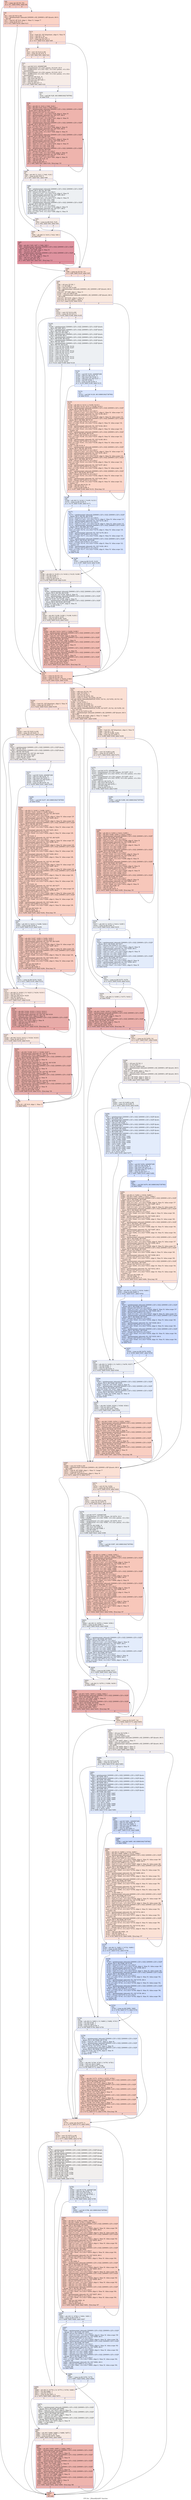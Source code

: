 digraph "CFG for '_Z6modifyiiiiiPi' function" {
	label="CFG for '_Z6modifyiiiiiPi' function";

	Node0x55e00fbeae00 [shape=record,color="#3d50c3ff", style=filled, fillcolor="#ec7f6370",label="{%6:\l  %7 = icmp sgt i32 %3, %4\l  br i1 %7, label %902, label %8\l|{<s0>T|<s1>F}}"];
	Node0x55e00fbeae00:s0 -> Node0x55e00fbeaee0;
	Node0x55e00fbeae00:s1 -> Node0x55e00fbeaf30;
	Node0x55e00fbeaf30 [shape=record,color="#3d50c3ff", style=filled, fillcolor="#f59c7d70",label="{%8:\l8:                                                \l  %9 = sext i32 %0 to i64\l  %10 = getelementptr inbounds [200000 x i8], [200000 x i8]* @nsetv, i64 0,\l... i64 %9\l  %11 = load i8, i8* %10, align 1, !tbaa !3, !range !7\l  %12 = icmp eq i8 %11, 0\l  br i1 %12, label %216, label %13\l|{<s0>T|<s1>F}}"];
	Node0x55e00fbeaf30:s0 -> Node0x55e00fbeabd0;
	Node0x55e00fbeaf30:s1 -> Node0x55e00fbeb2f0;
	Node0x55e00fbeb2f0 [shape=record,color="#3d50c3ff", style=filled, fillcolor="#f7b39670",label="{%13:\l13:                                               \l  %14 = load i32, i32* @nprimes, align 4, !tbaa !8\l  %15 = sub i32 1, %1\l  %16 = add i32 %15, %2\l  %17 = icmp sgt i32 %14, 0\l  br i1 %17, label %18, label %85\l|{<s0>T|<s1>F}}"];
	Node0x55e00fbeb2f0:s0 -> Node0x55e00fbf3b70;
	Node0x55e00fbeb2f0:s1 -> Node0x55e00fbf3bc0;
	Node0x55e00fbf3b70 [shape=record,color="#3d50c3ff", style=filled, fillcolor="#f5c1a970",label="{%18:\l18:                                               \l  %19 = zext i32 %14 to i64\l  %20 = icmp ult i32 %14, 8\l  br i1 %20, label %83, label %21\l|{<s0>T|<s1>F}}"];
	Node0x55e00fbf3b70:s0 -> Node0x55e00fbf3e00;
	Node0x55e00fbf3b70:s1 -> Node0x55e00fbf3e50;
	Node0x55e00fbf3e50 [shape=record,color="#3d50c3ff", style=filled, fillcolor="#ead5c970",label="{%21:\l21:                                               \l  %22 = and i64 %19, 4294967288\l  %23 = insertelement \<4 x i32\> poison, i32 %16, i32 0\l  %24 = shufflevector \<4 x i32\> %23, \<4 x i32\> poison, \<4 x i32\>\l... zeroinitializer\l  %25 = insertelement \<4 x i32\> poison, i32 %16, i32 0\l  %26 = shufflevector \<4 x i32\> %25, \<4 x i32\> poison, \<4 x i32\>\l... zeroinitializer\l  %27 = add nsw i64 %22, -8\l  %28 = lshr exact i64 %27, 3\l  %29 = add nuw nsw i64 %28, 1\l  %30 = and i64 %29, 1\l  %31 = icmp eq i64 %27, 0\l  br i1 %31, label %65, label %32\l|{<s0>T|<s1>F}}"];
	Node0x55e00fbf3e50:s0 -> Node0x55e00fbf45b0;
	Node0x55e00fbf3e50:s1 -> Node0x55e00fbf4600;
	Node0x55e00fbf4600 [shape=record,color="#3d50c3ff", style=filled, fillcolor="#dedcdb70",label="{%32:\l32:                                               \l  %33 = and i64 %29, 4611686018427387902\l  br label %34\l}"];
	Node0x55e00fbf4600 -> Node0x55e00fbf47d0;
	Node0x55e00fbf47d0 [shape=record,color="#3d50c3ff", style=filled, fillcolor="#d8564670",label="{%34:\l34:                                               \l  %35 = phi i64 [ 0, %32 ], [ %62, %34 ]\l  %36 = phi i64 [ %33, %32 ], [ %63, %34 ]\l  %37 = getelementptr inbounds [200000 x [25 x i32]], [200000 x [25 x i32]]*\l... @setv, i64 0, i64 %9, i64 %35\l  %38 = bitcast i32* %37 to \<4 x i32\>*\l  %39 = load \<4 x i32\>, \<4 x i32\>* %38, align 4, !tbaa !8\l  %40 = getelementptr inbounds i32, i32* %37, i64 4\l  %41 = bitcast i32* %40 to \<4 x i32\>*\l  %42 = load \<4 x i32\>, \<4 x i32\>* %41, align 4, !tbaa !8\l  %43 = mul nsw \<4 x i32\> %39, %24\l  %44 = mul nsw \<4 x i32\> %42, %26\l  %45 = getelementptr inbounds [200000 x [25 x i32]], [200000 x [25 x i32]]*\l... @segt, i64 0, i64 %9, i64 %35\l  %46 = bitcast i32* %45 to \<4 x i32\>*\l  store \<4 x i32\> %43, \<4 x i32\>* %46, align 4, !tbaa !8\l  %47 = getelementptr inbounds i32, i32* %45, i64 4\l  %48 = bitcast i32* %47 to \<4 x i32\>*\l  store \<4 x i32\> %44, \<4 x i32\>* %48, align 4, !tbaa !8\l  %49 = or i64 %35, 8\l  %50 = getelementptr inbounds [200000 x [25 x i32]], [200000 x [25 x i32]]*\l... @setv, i64 0, i64 %9, i64 %49\l  %51 = bitcast i32* %50 to \<4 x i32\>*\l  %52 = load \<4 x i32\>, \<4 x i32\>* %51, align 4, !tbaa !8\l  %53 = getelementptr inbounds i32, i32* %50, i64 4\l  %54 = bitcast i32* %53 to \<4 x i32\>*\l  %55 = load \<4 x i32\>, \<4 x i32\>* %54, align 4, !tbaa !8\l  %56 = mul nsw \<4 x i32\> %52, %24\l  %57 = mul nsw \<4 x i32\> %55, %26\l  %58 = getelementptr inbounds [200000 x [25 x i32]], [200000 x [25 x i32]]*\l... @segt, i64 0, i64 %9, i64 %49\l  %59 = bitcast i32* %58 to \<4 x i32\>*\l  store \<4 x i32\> %56, \<4 x i32\>* %59, align 4, !tbaa !8\l  %60 = getelementptr inbounds i32, i32* %58, i64 4\l  %61 = bitcast i32* %60 to \<4 x i32\>*\l  store \<4 x i32\> %57, \<4 x i32\>* %61, align 4, !tbaa !8\l  %62 = add nuw i64 %35, 16\l  %63 = add i64 %36, -2\l  %64 = icmp eq i64 %63, 0\l  br i1 %64, label %65, label %34, !llvm.loop !10\l|{<s0>T|<s1>F}}"];
	Node0x55e00fbf47d0:s0 -> Node0x55e00fbf45b0;
	Node0x55e00fbf47d0:s1 -> Node0x55e00fbf47d0;
	Node0x55e00fbf45b0 [shape=record,color="#3d50c3ff", style=filled, fillcolor="#ead5c970",label="{%65:\l65:                                               \l  %66 = phi i64 [ 0, %21 ], [ %62, %34 ]\l  %67 = icmp eq i64 %30, 0\l  br i1 %67, label %81, label %68\l|{<s0>T|<s1>F}}"];
	Node0x55e00fbf45b0:s0 -> Node0x55e00fbf5ea0;
	Node0x55e00fbf45b0:s1 -> Node0x55e00fbf5ef0;
	Node0x55e00fbf5ef0 [shape=record,color="#3d50c3ff", style=filled, fillcolor="#d6dce470",label="{%68:\l68:                                               \l  %69 = getelementptr inbounds [200000 x [25 x i32]], [200000 x [25 x i32]]*\l... @setv, i64 0, i64 %9, i64 %66\l  %70 = bitcast i32* %69 to \<4 x i32\>*\l  %71 = load \<4 x i32\>, \<4 x i32\>* %70, align 4, !tbaa !8\l  %72 = getelementptr inbounds i32, i32* %69, i64 4\l  %73 = bitcast i32* %72 to \<4 x i32\>*\l  %74 = load \<4 x i32\>, \<4 x i32\>* %73, align 4, !tbaa !8\l  %75 = mul nsw \<4 x i32\> %71, %24\l  %76 = mul nsw \<4 x i32\> %74, %26\l  %77 = getelementptr inbounds [200000 x [25 x i32]], [200000 x [25 x i32]]*\l... @segt, i64 0, i64 %9, i64 %66\l  %78 = bitcast i32* %77 to \<4 x i32\>*\l  store \<4 x i32\> %75, \<4 x i32\>* %78, align 4, !tbaa !8\l  %79 = getelementptr inbounds i32, i32* %77, i64 4\l  %80 = bitcast i32* %79 to \<4 x i32\>*\l  store \<4 x i32\> %76, \<4 x i32\>* %80, align 4, !tbaa !8\l  br label %81\l}"];
	Node0x55e00fbf5ef0 -> Node0x55e00fbf5ea0;
	Node0x55e00fbf5ea0 [shape=record,color="#3d50c3ff", style=filled, fillcolor="#ead5c970",label="{%81:\l81:                                               \l  %82 = icmp eq i64 %22, %19\l  br i1 %82, label %85, label %83\l|{<s0>T|<s1>F}}"];
	Node0x55e00fbf5ea0:s0 -> Node0x55e00fbf3bc0;
	Node0x55e00fbf5ea0:s1 -> Node0x55e00fbf3e00;
	Node0x55e00fbf3e00 [shape=record,color="#3d50c3ff", style=filled, fillcolor="#f2cab570",label="{%83:\l83:                                               \l  %84 = phi i64 [ 0, %18 ], [ %22, %81 ]\l  br label %87\l}"];
	Node0x55e00fbf3e00 -> Node0x55e00fbf6a70;
	Node0x55e00fbf3bc0 [shape=record,color="#3d50c3ff", style=filled, fillcolor="#f7b39670",label="{%85:\l85:                                               \l  %86 = icmp eq i32 %2, %1\l  br i1 %86, label %216, label %95\l|{<s0>T|<s1>F}}"];
	Node0x55e00fbf3bc0:s0 -> Node0x55e00fbeabd0;
	Node0x55e00fbf3bc0:s1 -> Node0x55e00fbf6bc0;
	Node0x55e00fbf6a70 [shape=record,color="#b70d28ff", style=filled, fillcolor="#b70d2870",label="{%87:\l87:                                               \l  %88 = phi i64 [ %93, %87 ], [ %84, %83 ]\l  %89 = getelementptr inbounds [200000 x [25 x i32]], [200000 x [25 x i32]]*\l... @setv, i64 0, i64 %9, i64 %88\l  %90 = load i32, i32* %89, align 4, !tbaa !8\l  %91 = mul nsw i32 %90, %16\l  %92 = getelementptr inbounds [200000 x [25 x i32]], [200000 x [25 x i32]]*\l... @segt, i64 0, i64 %9, i64 %88\l  store i32 %91, i32* %92, align 4, !tbaa !8\l  %93 = add nuw nsw i64 %88, 1\l  %94 = icmp eq i64 %93, %19\l  br i1 %94, label %85, label %87, !llvm.loop !13\l|{<s0>T|<s1>F}}"];
	Node0x55e00fbf6a70:s0 -> Node0x55e00fbf3bc0;
	Node0x55e00fbf6a70:s1 -> Node0x55e00fbf6a70;
	Node0x55e00fbf6bc0 [shape=record,color="#3d50c3ff", style=filled, fillcolor="#f2cab570",label="{%95:\l95:                                               \l  %96 = shl nsw i32 %0, 1\l  %97 = or i32 %96, 1\l  %98 = sext i32 %97 to i64\l  %99 = getelementptr inbounds [200000 x i8], [200000 x i8]* @nsetv, i64 0,\l... i64 %98\l  store i8 1, i8* %99, align 1, !tbaa !3\l  %100 = sext i32 %96 to i64\l  %101 = getelementptr inbounds [200000 x i8], [200000 x i8]* @nsetv, i64 0,\l... i64 %100\l  store i8 1, i8* %101, align 2, !tbaa !3\l  store i8 0, i8* %10, align 1, !tbaa !3\l  br i1 %17, label %102, label %216\l|{<s0>T|<s1>F}}"];
	Node0x55e00fbf6bc0:s0 -> Node0x55e00fbf7840;
	Node0x55e00fbf6bc0:s1 -> Node0x55e00fbeabd0;
	Node0x55e00fbf7840 [shape=record,color="#3d50c3ff", style=filled, fillcolor="#ead5c970",label="{%102:\l102:                                              \l  %103 = zext i32 %14 to i64\l  %104 = icmp ult i32 %14, 8\l  br i1 %104, label %188, label %105\l|{<s0>T|<s1>F}}"];
	Node0x55e00fbf7840:s0 -> Node0x55e00fbf7a40;
	Node0x55e00fbf7840:s1 -> Node0x55e00fbf7a90;
	Node0x55e00fbf7a90 [shape=record,color="#3d50c3ff", style=filled, fillcolor="#d6dce470",label="{%105:\l105:                                              \l  %106 = getelementptr [200000 x [25 x i32]], [200000 x [25 x i32]]* @setv,\l... i64 0, i64 %98, i64 0\l  %107 = getelementptr [200000 x [25 x i32]], [200000 x [25 x i32]]* @setv,\l... i64 0, i64 %98, i64 %103\l  %108 = add nsw i64 %98, -1\l  %109 = getelementptr [200000 x [25 x i32]], [200000 x [25 x i32]]* @setv,\l... i64 0, i64 %108, i64 0\l  %110 = getelementptr [200000 x [25 x i32]], [200000 x [25 x i32]]* @setv,\l... i64 0, i64 %108, i64 %103\l  %111 = getelementptr [200000 x [25 x i32]], [200000 x [25 x i32]]* @setv,\l... i64 0, i64 %9, i64 0\l  %112 = getelementptr [200000 x [25 x i32]], [200000 x [25 x i32]]* @setv,\l... i64 0, i64 %9, i64 %103\l  %113 = icmp ult i32* %106, %110\l  %114 = icmp ult i32* %109, %107\l  %115 = and i1 %113, %114\l  %116 = icmp ult i32* %106, %112\l  %117 = icmp ult i32* %111, %107\l  %118 = and i1 %116, %117\l  %119 = or i1 %115, %118\l  %120 = icmp ult i32* %109, %112\l  %121 = icmp ult i32* %111, %110\l  %122 = and i1 %120, %121\l  %123 = or i1 %119, %122\l  br i1 %123, label %188, label %124\l|{<s0>T|<s1>F}}"];
	Node0x55e00fbf7a90:s0 -> Node0x55e00fbf7a40;
	Node0x55e00fbf7a90:s1 -> Node0x55e00fbf8790;
	Node0x55e00fbf8790 [shape=record,color="#3d50c3ff", style=filled, fillcolor="#bfd3f670",label="{%124:\l124:                                              \l  %125 = and i64 %103, 4294967288\l  %126 = add nsw i64 %125, -8\l  %127 = lshr exact i64 %126, 3\l  %128 = add nuw nsw i64 %127, 1\l  %129 = and i64 %128, 1\l  %130 = icmp eq i64 %126, 0\l  br i1 %130, label %168, label %131\l|{<s0>T|<s1>F}}"];
	Node0x55e00fbf8790:s0 -> Node0x55e00fbf9400;
	Node0x55e00fbf8790:s1 -> Node0x55e00fbf9450;
	Node0x55e00fbf9450 [shape=record,color="#3d50c3ff", style=filled, fillcolor="#aec9fc70",label="{%131:\l131:                                              \l  %132 = and i64 %128, 4611686018427387902\l  br label %133\l}"];
	Node0x55e00fbf9450 -> Node0x55e00fbf9640;
	Node0x55e00fbf9640 [shape=record,color="#3d50c3ff", style=filled, fillcolor="#f5a08170",label="{%133:\l133:                                              \l  %134 = phi i64 [ 0, %131 ], [ %165, %133 ]\l  %135 = phi i64 [ %132, %131 ], [ %166, %133 ]\l  %136 = getelementptr inbounds [200000 x [25 x i32]], [200000 x [25 x i32]]*\l... @setv, i64 0, i64 %9, i64 %134\l  %137 = bitcast i32* %136 to \<4 x i32\>*\l  %138 = load \<4 x i32\>, \<4 x i32\>* %137, align 4, !tbaa !8, !alias.scope !15\l  %139 = getelementptr inbounds i32, i32* %136, i64 4\l  %140 = bitcast i32* %139 to \<4 x i32\>*\l  %141 = load \<4 x i32\>, \<4 x i32\>* %140, align 4, !tbaa !8, !alias.scope !15\l  %142 = getelementptr inbounds [200000 x [25 x i32]], [200000 x [25 x i32]]*\l... @setv, i64 0, i64 %98, i64 %134\l  %143 = bitcast i32* %142 to \<4 x i32\>*\l  store \<4 x i32\> %138, \<4 x i32\>* %143, align 4, !tbaa !8, !alias.scope !18,\l... !noalias !20\l  %144 = getelementptr inbounds i32, i32* %142, i64 4\l  %145 = bitcast i32* %144 to \<4 x i32\>*\l  store \<4 x i32\> %141, \<4 x i32\>* %145, align 4, !tbaa !8, !alias.scope !18,\l... !noalias !20\l  %146 = getelementptr inbounds [200000 x [25 x i32]], [200000 x [25 x i32]]*\l... @setv, i64 0, i64 %100, i64 %134\l  %147 = bitcast i32* %146 to \<4 x i32\>*\l  store \<4 x i32\> %138, \<4 x i32\>* %147, align 8, !tbaa !8, !alias.scope !22,\l... !noalias !15\l  %148 = getelementptr inbounds i32, i32* %146, i64 4\l  %149 = bitcast i32* %148 to \<4 x i32\>*\l  store \<4 x i32\> %141, \<4 x i32\>* %149, align 8, !tbaa !8, !alias.scope !22,\l... !noalias !15\l  %150 = or i64 %134, 8\l  %151 = getelementptr inbounds [200000 x [25 x i32]], [200000 x [25 x i32]]*\l... @setv, i64 0, i64 %9, i64 %150\l  %152 = bitcast i32* %151 to \<4 x i32\>*\l  %153 = load \<4 x i32\>, \<4 x i32\>* %152, align 4, !tbaa !8, !alias.scope !15\l  %154 = getelementptr inbounds i32, i32* %151, i64 4\l  %155 = bitcast i32* %154 to \<4 x i32\>*\l  %156 = load \<4 x i32\>, \<4 x i32\>* %155, align 4, !tbaa !8, !alias.scope !15\l  %157 = getelementptr inbounds [200000 x [25 x i32]], [200000 x [25 x i32]]*\l... @setv, i64 0, i64 %98, i64 %150\l  %158 = bitcast i32* %157 to \<4 x i32\>*\l  store \<4 x i32\> %153, \<4 x i32\>* %158, align 4, !tbaa !8, !alias.scope !18,\l... !noalias !20\l  %159 = getelementptr inbounds i32, i32* %157, i64 4\l  %160 = bitcast i32* %159 to \<4 x i32\>*\l  store \<4 x i32\> %156, \<4 x i32\>* %160, align 4, !tbaa !8, !alias.scope !18,\l... !noalias !20\l  %161 = getelementptr inbounds [200000 x [25 x i32]], [200000 x [25 x i32]]*\l... @setv, i64 0, i64 %100, i64 %150\l  %162 = bitcast i32* %161 to \<4 x i32\>*\l  store \<4 x i32\> %153, \<4 x i32\>* %162, align 8, !tbaa !8, !alias.scope !22,\l... !noalias !15\l  %163 = getelementptr inbounds i32, i32* %161, i64 4\l  %164 = bitcast i32* %163 to \<4 x i32\>*\l  store \<4 x i32\> %156, \<4 x i32\>* %164, align 8, !tbaa !8, !alias.scope !22,\l... !noalias !15\l  %165 = add nuw i64 %134, 16\l  %166 = add i64 %135, -2\l  %167 = icmp eq i64 %166, 0\l  br i1 %167, label %168, label %133, !llvm.loop !23\l|{<s0>T|<s1>F}}"];
	Node0x55e00fbf9640:s0 -> Node0x55e00fbf9400;
	Node0x55e00fbf9640:s1 -> Node0x55e00fbf9640;
	Node0x55e00fbf9400 [shape=record,color="#3d50c3ff", style=filled, fillcolor="#bfd3f670",label="{%168:\l168:                                              \l  %169 = phi i64 [ 0, %124 ], [ %165, %133 ]\l  %170 = icmp eq i64 %129, 0\l  br i1 %170, label %186, label %171\l|{<s0>T|<s1>F}}"];
	Node0x55e00fbf9400:s0 -> Node0x55e00fbfd190;
	Node0x55e00fbf9400:s1 -> Node0x55e00fbfd1e0;
	Node0x55e00fbfd1e0 [shape=record,color="#3d50c3ff", style=filled, fillcolor="#a5c3fe70",label="{%171:\l171:                                              \l  %172 = getelementptr inbounds [200000 x [25 x i32]], [200000 x [25 x i32]]*\l... @setv, i64 0, i64 %9, i64 %169\l  %173 = bitcast i32* %172 to \<4 x i32\>*\l  %174 = load \<4 x i32\>, \<4 x i32\>* %173, align 4, !tbaa !8, !alias.scope !15\l  %175 = getelementptr inbounds i32, i32* %172, i64 4\l  %176 = bitcast i32* %175 to \<4 x i32\>*\l  %177 = load \<4 x i32\>, \<4 x i32\>* %176, align 4, !tbaa !8, !alias.scope !15\l  %178 = getelementptr inbounds [200000 x [25 x i32]], [200000 x [25 x i32]]*\l... @setv, i64 0, i64 %98, i64 %169\l  %179 = bitcast i32* %178 to \<4 x i32\>*\l  store \<4 x i32\> %174, \<4 x i32\>* %179, align 4, !tbaa !8, !alias.scope !18,\l... !noalias !20\l  %180 = getelementptr inbounds i32, i32* %178, i64 4\l  %181 = bitcast i32* %180 to \<4 x i32\>*\l  store \<4 x i32\> %177, \<4 x i32\>* %181, align 4, !tbaa !8, !alias.scope !18,\l... !noalias !20\l  %182 = getelementptr inbounds [200000 x [25 x i32]], [200000 x [25 x i32]]*\l... @setv, i64 0, i64 %100, i64 %169\l  %183 = bitcast i32* %182 to \<4 x i32\>*\l  store \<4 x i32\> %174, \<4 x i32\>* %183, align 8, !tbaa !8, !alias.scope !22,\l... !noalias !15\l  %184 = getelementptr inbounds i32, i32* %182, i64 4\l  %185 = bitcast i32* %184 to \<4 x i32\>*\l  store \<4 x i32\> %177, \<4 x i32\>* %185, align 8, !tbaa !8, !alias.scope !22,\l... !noalias !15\l  br label %186\l}"];
	Node0x55e00fbfd1e0 -> Node0x55e00fbfd190;
	Node0x55e00fbfd190 [shape=record,color="#3d50c3ff", style=filled, fillcolor="#bfd3f670",label="{%186:\l186:                                              \l  %187 = icmp eq i64 %125, %103\l  br i1 %187, label %216, label %188\l|{<s0>T|<s1>F}}"];
	Node0x55e00fbfd190:s0 -> Node0x55e00fbeabd0;
	Node0x55e00fbfd190:s1 -> Node0x55e00fbf7a40;
	Node0x55e00fbf7a40 [shape=record,color="#3d50c3ff", style=filled, fillcolor="#e8d6cc70",label="{%188:\l188:                                              \l  %189 = phi i64 [ 0, %105 ], [ 0, %102 ], [ %125, %186 ]\l  %190 = xor i64 %189, -1\l  %191 = and i64 %103, 1\l  %192 = icmp eq i64 %191, 0\l  br i1 %192, label %199, label %193\l|{<s0>T|<s1>F}}"];
	Node0x55e00fbf7a40:s0 -> Node0x55e00fbfe2d0;
	Node0x55e00fbf7a40:s1 -> Node0x55e00fbfe320;
	Node0x55e00fbfe320 [shape=record,color="#3d50c3ff", style=filled, fillcolor="#d4dbe670",label="{%193:\l193:                                              \l  %194 = getelementptr inbounds [200000 x [25 x i32]], [200000 x [25 x i32]]*\l... @setv, i64 0, i64 %9, i64 %189\l  %195 = load i32, i32* %194, align 4, !tbaa !8\l  %196 = getelementptr inbounds [200000 x [25 x i32]], [200000 x [25 x i32]]*\l... @setv, i64 0, i64 %98, i64 %189\l  store i32 %195, i32* %196, align 4, !tbaa !8\l  %197 = getelementptr inbounds [200000 x [25 x i32]], [200000 x [25 x i32]]*\l... @setv, i64 0, i64 %100, i64 %189\l  store i32 %195, i32* %197, align 8, !tbaa !8\l  %198 = or i64 %189, 1\l  br label %199\l}"];
	Node0x55e00fbfe320 -> Node0x55e00fbfe2d0;
	Node0x55e00fbfe2d0 [shape=record,color="#3d50c3ff", style=filled, fillcolor="#e8d6cc70",label="{%199:\l199:                                              \l  %200 = phi i64 [ %189, %188 ], [ %198, %193 ]\l  %201 = sub nsw i64 0, %103\l  %202 = icmp eq i64 %190, %201\l  br i1 %202, label %216, label %203\l|{<s0>T|<s1>F}}"];
	Node0x55e00fbfe2d0:s0 -> Node0x55e00fbeabd0;
	Node0x55e00fbfe2d0:s1 -> Node0x55e00fbe8bc0;
	Node0x55e00fbe8bc0 [shape=record,color="#3d50c3ff", style=filled, fillcolor="#e36c5570",label="{%203:\l203:                                              \l  %204 = phi i64 [ %214, %203 ], [ %200, %199 ]\l  %205 = getelementptr inbounds [200000 x [25 x i32]], [200000 x [25 x i32]]*\l... @setv, i64 0, i64 %9, i64 %204\l  %206 = load i32, i32* %205, align 4, !tbaa !8\l  %207 = getelementptr inbounds [200000 x [25 x i32]], [200000 x [25 x i32]]*\l... @setv, i64 0, i64 %98, i64 %204\l  store i32 %206, i32* %207, align 4, !tbaa !8\l  %208 = getelementptr inbounds [200000 x [25 x i32]], [200000 x [25 x i32]]*\l... @setv, i64 0, i64 %100, i64 %204\l  store i32 %206, i32* %208, align 4, !tbaa !8\l  %209 = add nuw nsw i64 %204, 1\l  %210 = getelementptr inbounds [200000 x [25 x i32]], [200000 x [25 x i32]]*\l... @setv, i64 0, i64 %9, i64 %209\l  %211 = load i32, i32* %210, align 4, !tbaa !8\l  %212 = getelementptr inbounds [200000 x [25 x i32]], [200000 x [25 x i32]]*\l... @setv, i64 0, i64 %98, i64 %209\l  store i32 %211, i32* %212, align 4, !tbaa !8\l  %213 = getelementptr inbounds [200000 x [25 x i32]], [200000 x [25 x i32]]*\l... @setv, i64 0, i64 %100, i64 %209\l  store i32 %211, i32* %213, align 4, !tbaa !8\l  %214 = add nuw nsw i64 %204, 2\l  %215 = icmp eq i64 %214, %103\l  br i1 %215, label %216, label %203, !llvm.loop !24\l|{<s0>T|<s1>F}}"];
	Node0x55e00fbe8bc0:s0 -> Node0x55e00fbeabd0;
	Node0x55e00fbe8bc0:s1 -> Node0x55e00fbe8bc0;
	Node0x55e00fbeabd0 [shape=record,color="#3d50c3ff", style=filled, fillcolor="#f59c7d70",label="{%216:\l216:                                              \l  %217 = icmp eq i32 %3, %1\l  %218 = icmp eq i32 %4, %2\l  %219 = select i1 %217, i1 %218, i1 false\l  br i1 %219, label %220, label %350\l|{<s0>T|<s1>F}}"];
	Node0x55e00fbeabd0:s0 -> Node0x55e00fbe9aa0;
	Node0x55e00fbeabd0:s1 -> Node0x55e00fbe9af0;
	Node0x55e00fbe9aa0 [shape=record,color="#3d50c3ff", style=filled, fillcolor="#f7b99e70",label="{%220:\l220:                                              \l  %221 = load i32, i32* @nprimes, align 4, !tbaa !8\l  %222 = icmp sgt i32 %221, 0\l  br i1 %222, label %223, label %330\l|{<s0>T|<s1>F}}"];
	Node0x55e00fbe9aa0:s0 -> Node0x55e00fbe9d30;
	Node0x55e00fbe9aa0:s1 -> Node0x55e00fbe9d80;
	Node0x55e00fbe9d30 [shape=record,color="#3d50c3ff", style=filled, fillcolor="#f2cab570",label="{%223:\l223:                                              \l  %224 = zext i32 %221 to i64\l  %225 = icmp ult i32 %221, 8\l  br i1 %225, label %312, label %226\l|{<s0>T|<s1>F}}"];
	Node0x55e00fbe9d30:s0 -> Node0x55e00fbe3250;
	Node0x55e00fbe9d30:s1 -> Node0x55e00fbe32a0;
	Node0x55e00fbe32a0 [shape=record,color="#3d50c3ff", style=filled, fillcolor="#e3d9d370",label="{%226:\l226:                                              \l  %227 = getelementptr [200000 x [25 x i32]], [200000 x [25 x i32]]* @setv,\l... i64 0, i64 %9, i64 0\l  %228 = getelementptr [200000 x [25 x i32]], [200000 x [25 x i32]]* @setv,\l... i64 0, i64 %9, i64 %224\l  %229 = getelementptr i32, i32* %5, i64 %224\l  %230 = icmp ult i32* %227, %229\l  %231 = icmp ugt i32* %228, %5\l  %232 = and i1 %230, %231\l  br i1 %232, label %312, label %233\l|{<s0>T|<s1>F}}"];
	Node0x55e00fbe32a0:s0 -> Node0x55e00fbe3250;
	Node0x55e00fbe32a0:s1 -> Node0x55e00fbe37f0;
	Node0x55e00fbe37f0 [shape=record,color="#3d50c3ff", style=filled, fillcolor="#d1dae970",label="{%233:\l233:                                              \l  %234 = and i64 %224, 4294967288\l  %235 = add nsw i64 %234, -8\l  %236 = lshr exact i64 %235, 3\l  %237 = add nuw nsw i64 %236, 1\l  %238 = and i64 %237, 3\l  %239 = icmp ult i64 %235, 24\l  br i1 %239, label %291, label %240\l|{<s0>T|<s1>F}}"];
	Node0x55e00fbe37f0:s0 -> Node0x55e00fbe3c50;
	Node0x55e00fbe37f0:s1 -> Node0x55e00fbe3ca0;
	Node0x55e00fbe3ca0 [shape=record,color="#3d50c3ff", style=filled, fillcolor="#b9d0f970",label="{%240:\l240:                                              \l  %241 = and i64 %237, 4611686018427387900\l  br label %242\l}"];
	Node0x55e00fbe3ca0 -> Node0x55e00fbe3e90;
	Node0x55e00fbe3e90 [shape=record,color="#3d50c3ff", style=filled, fillcolor="#f3947570",label="{%242:\l242:                                              \l  %243 = phi i64 [ 0, %240 ], [ %288, %242 ]\l  %244 = phi i64 [ %241, %240 ], [ %289, %242 ]\l  %245 = getelementptr inbounds i32, i32* %5, i64 %243\l  %246 = bitcast i32* %245 to \<4 x i32\>*\l  %247 = load \<4 x i32\>, \<4 x i32\>* %246, align 4, !tbaa !8, !alias.scope !25\l  %248 = getelementptr inbounds i32, i32* %245, i64 4\l  %249 = bitcast i32* %248 to \<4 x i32\>*\l  %250 = load \<4 x i32\>, \<4 x i32\>* %249, align 4, !tbaa !8, !alias.scope !25\l  %251 = getelementptr inbounds [200000 x [25 x i32]], [200000 x [25 x i32]]*\l... @setv, i64 0, i64 %9, i64 %243\l  %252 = bitcast i32* %251 to \<4 x i32\>*\l  store \<4 x i32\> %247, \<4 x i32\>* %252, align 4, !tbaa !8, !alias.scope !28,\l... !noalias !25\l  %253 = getelementptr inbounds i32, i32* %251, i64 4\l  %254 = bitcast i32* %253 to \<4 x i32\>*\l  store \<4 x i32\> %250, \<4 x i32\>* %254, align 4, !tbaa !8, !alias.scope !28,\l... !noalias !25\l  %255 = or i64 %243, 8\l  %256 = getelementptr inbounds i32, i32* %5, i64 %255\l  %257 = bitcast i32* %256 to \<4 x i32\>*\l  %258 = load \<4 x i32\>, \<4 x i32\>* %257, align 4, !tbaa !8, !alias.scope !25\l  %259 = getelementptr inbounds i32, i32* %256, i64 4\l  %260 = bitcast i32* %259 to \<4 x i32\>*\l  %261 = load \<4 x i32\>, \<4 x i32\>* %260, align 4, !tbaa !8, !alias.scope !25\l  %262 = getelementptr inbounds [200000 x [25 x i32]], [200000 x [25 x i32]]*\l... @setv, i64 0, i64 %9, i64 %255\l  %263 = bitcast i32* %262 to \<4 x i32\>*\l  store \<4 x i32\> %258, \<4 x i32\>* %263, align 4, !tbaa !8, !alias.scope !28,\l... !noalias !25\l  %264 = getelementptr inbounds i32, i32* %262, i64 4\l  %265 = bitcast i32* %264 to \<4 x i32\>*\l  store \<4 x i32\> %261, \<4 x i32\>* %265, align 4, !tbaa !8, !alias.scope !28,\l... !noalias !25\l  %266 = or i64 %243, 16\l  %267 = getelementptr inbounds i32, i32* %5, i64 %266\l  %268 = bitcast i32* %267 to \<4 x i32\>*\l  %269 = load \<4 x i32\>, \<4 x i32\>* %268, align 4, !tbaa !8, !alias.scope !25\l  %270 = getelementptr inbounds i32, i32* %267, i64 4\l  %271 = bitcast i32* %270 to \<4 x i32\>*\l  %272 = load \<4 x i32\>, \<4 x i32\>* %271, align 4, !tbaa !8, !alias.scope !25\l  %273 = getelementptr inbounds [200000 x [25 x i32]], [200000 x [25 x i32]]*\l... @setv, i64 0, i64 %9, i64 %266\l  %274 = bitcast i32* %273 to \<4 x i32\>*\l  store \<4 x i32\> %269, \<4 x i32\>* %274, align 4, !tbaa !8, !alias.scope !28,\l... !noalias !25\l  %275 = getelementptr inbounds i32, i32* %273, i64 4\l  %276 = bitcast i32* %275 to \<4 x i32\>*\l  store \<4 x i32\> %272, \<4 x i32\>* %276, align 4, !tbaa !8, !alias.scope !28,\l... !noalias !25\l  %277 = or i64 %243, 24\l  %278 = getelementptr inbounds i32, i32* %5, i64 %277\l  %279 = bitcast i32* %278 to \<4 x i32\>*\l  %280 = load \<4 x i32\>, \<4 x i32\>* %279, align 4, !tbaa !8, !alias.scope !25\l  %281 = getelementptr inbounds i32, i32* %278, i64 4\l  %282 = bitcast i32* %281 to \<4 x i32\>*\l  %283 = load \<4 x i32\>, \<4 x i32\>* %282, align 4, !tbaa !8, !alias.scope !25\l  %284 = getelementptr inbounds [200000 x [25 x i32]], [200000 x [25 x i32]]*\l... @setv, i64 0, i64 %9, i64 %277\l  %285 = bitcast i32* %284 to \<4 x i32\>*\l  store \<4 x i32\> %280, \<4 x i32\>* %285, align 4, !tbaa !8, !alias.scope !28,\l... !noalias !25\l  %286 = getelementptr inbounds i32, i32* %284, i64 4\l  %287 = bitcast i32* %286 to \<4 x i32\>*\l  store \<4 x i32\> %283, \<4 x i32\>* %287, align 4, !tbaa !8, !alias.scope !28,\l... !noalias !25\l  %288 = add nuw i64 %243, 32\l  %289 = add i64 %244, -4\l  %290 = icmp eq i64 %289, 0\l  br i1 %290, label %291, label %242, !llvm.loop !30\l|{<s0>T|<s1>F}}"];
	Node0x55e00fbe3e90:s0 -> Node0x55e00fbe3c50;
	Node0x55e00fbe3e90:s1 -> Node0x55e00fbe3e90;
	Node0x55e00fbe3c50 [shape=record,color="#3d50c3ff", style=filled, fillcolor="#d1dae970",label="{%291:\l291:                                              \l  %292 = phi i64 [ 0, %233 ], [ %288, %242 ]\l  %293 = icmp eq i64 %238, 0\l  br i1 %293, label %310, label %294\l|{<s0>T|<s1>F}}"];
	Node0x55e00fbe3c50:s0 -> Node0x55e00fc07090;
	Node0x55e00fbe3c50:s1 -> Node0x55e00fc070e0;
	Node0x55e00fc070e0 [shape=record,color="#3d50c3ff", style=filled, fillcolor="#ef886b70",label="{%294:\l294:                                              \l  %295 = phi i64 [ %307, %294 ], [ %292, %291 ]\l  %296 = phi i64 [ %308, %294 ], [ %238, %291 ]\l  %297 = getelementptr inbounds i32, i32* %5, i64 %295\l  %298 = bitcast i32* %297 to \<4 x i32\>*\l  %299 = load \<4 x i32\>, \<4 x i32\>* %298, align 4, !tbaa !8, !alias.scope !25\l  %300 = getelementptr inbounds i32, i32* %297, i64 4\l  %301 = bitcast i32* %300 to \<4 x i32\>*\l  %302 = load \<4 x i32\>, \<4 x i32\>* %301, align 4, !tbaa !8, !alias.scope !25\l  %303 = getelementptr inbounds [200000 x [25 x i32]], [200000 x [25 x i32]]*\l... @setv, i64 0, i64 %9, i64 %295\l  %304 = bitcast i32* %303 to \<4 x i32\>*\l  store \<4 x i32\> %299, \<4 x i32\>* %304, align 4, !tbaa !8, !alias.scope !28,\l... !noalias !25\l  %305 = getelementptr inbounds i32, i32* %303, i64 4\l  %306 = bitcast i32* %305 to \<4 x i32\>*\l  store \<4 x i32\> %302, \<4 x i32\>* %306, align 4, !tbaa !8, !alias.scope !28,\l... !noalias !25\l  %307 = add nuw i64 %295, 8\l  %308 = add i64 %296, -1\l  %309 = icmp eq i64 %308, 0\l  br i1 %309, label %310, label %294, !llvm.loop !31\l|{<s0>T|<s1>F}}"];
	Node0x55e00fc070e0:s0 -> Node0x55e00fc07090;
	Node0x55e00fc070e0:s1 -> Node0x55e00fc070e0;
	Node0x55e00fc07090 [shape=record,color="#3d50c3ff", style=filled, fillcolor="#d1dae970",label="{%310:\l310:                                              \l  %311 = icmp eq i64 %234, %224\l  br i1 %311, label %330, label %312\l|{<s0>T|<s1>F}}"];
	Node0x55e00fc07090:s0 -> Node0x55e00fbe9d80;
	Node0x55e00fc07090:s1 -> Node0x55e00fbe3250;
	Node0x55e00fbe3250 [shape=record,color="#3d50c3ff", style=filled, fillcolor="#f1ccb870",label="{%312:\l312:                                              \l  %313 = phi i64 [ 0, %226 ], [ 0, %223 ], [ %234, %310 ]\l  %314 = xor i64 %313, -1\l  %315 = add nsw i64 %314, %224\l  %316 = and i64 %224, 3\l  %317 = icmp eq i64 %316, 0\l  br i1 %317, label %327, label %318\l|{<s0>T|<s1>F}}"];
	Node0x55e00fbe3250:s0 -> Node0x55e00fc03d10;
	Node0x55e00fbe3250:s1 -> Node0x55e00fc03d60;
	Node0x55e00fc03d60 [shape=record,color="#b70d28ff", style=filled, fillcolor="#cc403a70",label="{%318:\l318:                                              \l  %319 = phi i64 [ %324, %318 ], [ %313, %312 ]\l  %320 = phi i64 [ %325, %318 ], [ %316, %312 ]\l  %321 = getelementptr inbounds i32, i32* %5, i64 %319\l  %322 = load i32, i32* %321, align 4, !tbaa !8\l  %323 = getelementptr inbounds [200000 x [25 x i32]], [200000 x [25 x i32]]*\l... @setv, i64 0, i64 %9, i64 %319\l  store i32 %322, i32* %323, align 4, !tbaa !8\l  %324 = add nuw nsw i64 %319, 1\l  %325 = add i64 %320, -1\l  %326 = icmp eq i64 %325, 0\l  br i1 %326, label %327, label %318, !llvm.loop !33\l|{<s0>T|<s1>F}}"];
	Node0x55e00fc03d60:s0 -> Node0x55e00fc03d10;
	Node0x55e00fc03d60:s1 -> Node0x55e00fc03d60;
	Node0x55e00fc03d10 [shape=record,color="#3d50c3ff", style=filled, fillcolor="#f1ccb870",label="{%327:\l327:                                              \l  %328 = phi i64 [ %313, %312 ], [ %324, %318 ]\l  %329 = icmp ult i64 %315, 3\l  br i1 %329, label %330, label %331\l|{<s0>T|<s1>F}}"];
	Node0x55e00fc03d10:s0 -> Node0x55e00fbe9d80;
	Node0x55e00fc03d10:s1 -> Node0x55e00fc046c0;
	Node0x55e00fbe9d80 [shape=record,color="#3d50c3ff", style=filled, fillcolor="#f7b99e70",label="{%330:\l330:                                              \l  store i8 1, i8* %10, align 1, !tbaa !3\l  br label %902\l}"];
	Node0x55e00fbe9d80 -> Node0x55e00fbeaee0;
	Node0x55e00fc046c0 [shape=record,color="#3d50c3ff", style=filled, fillcolor="#d6524470",label="{%331:\l331:                                              \l  %332 = phi i64 [ %348, %331 ], [ %328, %327 ]\l  %333 = getelementptr inbounds i32, i32* %5, i64 %332\l  %334 = load i32, i32* %333, align 4, !tbaa !8\l  %335 = getelementptr inbounds [200000 x [25 x i32]], [200000 x [25 x i32]]*\l... @setv, i64 0, i64 %9, i64 %332\l  store i32 %334, i32* %335, align 4, !tbaa !8\l  %336 = add nuw nsw i64 %332, 1\l  %337 = getelementptr inbounds i32, i32* %5, i64 %336\l  %338 = load i32, i32* %337, align 4, !tbaa !8\l  %339 = getelementptr inbounds [200000 x [25 x i32]], [200000 x [25 x i32]]*\l... @setv, i64 0, i64 %9, i64 %336\l  store i32 %338, i32* %339, align 4, !tbaa !8\l  %340 = add nuw nsw i64 %332, 2\l  %341 = getelementptr inbounds i32, i32* %5, i64 %340\l  %342 = load i32, i32* %341, align 4, !tbaa !8\l  %343 = getelementptr inbounds [200000 x [25 x i32]], [200000 x [25 x i32]]*\l... @setv, i64 0, i64 %9, i64 %340\l  store i32 %342, i32* %343, align 4, !tbaa !8\l  %344 = add nuw nsw i64 %332, 3\l  %345 = getelementptr inbounds i32, i32* %5, i64 %344\l  %346 = load i32, i32* %345, align 4, !tbaa !8\l  %347 = getelementptr inbounds [200000 x [25 x i32]], [200000 x [25 x i32]]*\l... @setv, i64 0, i64 %9, i64 %344\l  store i32 %346, i32* %347, align 4, !tbaa !8\l  %348 = add nuw nsw i64 %332, 4\l  %349 = icmp eq i64 %348, %224\l  br i1 %349, label %330, label %331, !llvm.loop !34\l|{<s0>T|<s1>F}}"];
	Node0x55e00fc046c0:s0 -> Node0x55e00fbe9d80;
	Node0x55e00fc046c0:s1 -> Node0x55e00fc046c0;
	Node0x55e00fbe9af0 [shape=record,color="#3d50c3ff", style=filled, fillcolor="#f7b99e70",label="{%350:\l350:                                              \l  %351 = add nsw i32 %2, %1\l  %352 = ashr i32 %351, 1\l  %353 = shl nsw i32 %0, 1\l  %354 = icmp slt i32 %352, %4\l  %355 = select i1 %354, i32 %352, i32 %4\l  tail call void @_Z6modifyiiiiiPi(i32 %353, i32 %1, i32 %352, i32 %3, i32\l... %355, i32* %5)\l  %356 = or i32 %353, 1\l  %357 = add nsw i32 %352, 1\l  %358 = icmp slt i32 %352, %3\l  %359 = select i1 %358, i32 %3, i32 %357\l  tail call void @_Z6modifyiiiiiPi(i32 %356, i32 %357, i32 %2, i32 %359, i32\l... %4, i32* %5)\l  %360 = sext i32 %353 to i64\l  %361 = getelementptr inbounds [200000 x i8], [200000 x i8]* @nsetv, i64 0,\l... i64 %360\l  %362 = load i8, i8* %361, align 2, !tbaa !3, !range !7\l  %363 = icmp eq i8 %362, 0\l  br i1 %363, label %567, label %364\l|{<s0>T|<s1>F}}"];
	Node0x55e00fbe9af0:s0 -> Node0x55e00fc0c040;
	Node0x55e00fbe9af0:s1 -> Node0x55e00fc0c0d0;
	Node0x55e00fc0c0d0 [shape=record,color="#3d50c3ff", style=filled, fillcolor="#f2cab570",label="{%364:\l364:                                              \l  %365 = load i32, i32* @nprimes, align 4, !tbaa !8\l  %366 = sub i32 1, %1\l  %367 = add i32 %366, %352\l  %368 = icmp sgt i32 %365, 0\l  br i1 %368, label %369, label %436\l|{<s0>T|<s1>F}}"];
	Node0x55e00fc0c0d0:s0 -> Node0x55e00fc0c430;
	Node0x55e00fc0c0d0:s1 -> Node0x55e00fc0c480;
	Node0x55e00fc0c430 [shape=record,color="#3d50c3ff", style=filled, fillcolor="#ead5c970",label="{%369:\l369:                                              \l  %370 = zext i32 %365 to i64\l  %371 = icmp ult i32 %365, 8\l  br i1 %371, label %434, label %372\l|{<s0>T|<s1>F}}"];
	Node0x55e00fc0c430:s0 -> Node0x55e00fc0c6c0;
	Node0x55e00fc0c430:s1 -> Node0x55e00fc0c710;
	Node0x55e00fc0c710 [shape=record,color="#3d50c3ff", style=filled, fillcolor="#d6dce470",label="{%372:\l372:                                              \l  %373 = and i64 %370, 4294967288\l  %374 = insertelement \<4 x i32\> poison, i32 %367, i32 0\l  %375 = shufflevector \<4 x i32\> %374, \<4 x i32\> poison, \<4 x i32\>\l... zeroinitializer\l  %376 = insertelement \<4 x i32\> poison, i32 %367, i32 0\l  %377 = shufflevector \<4 x i32\> %376, \<4 x i32\> poison, \<4 x i32\>\l... zeroinitializer\l  %378 = add nsw i64 %373, -8\l  %379 = lshr exact i64 %378, 3\l  %380 = add nuw nsw i64 %379, 1\l  %381 = and i64 %380, 1\l  %382 = icmp eq i64 %378, 0\l  br i1 %382, label %416, label %383\l|{<s0>T|<s1>F}}"];
	Node0x55e00fc0c710:s0 -> Node0x55e00fc0ce70;
	Node0x55e00fc0c710:s1 -> Node0x55e00fc0cec0;
	Node0x55e00fc0cec0 [shape=record,color="#3d50c3ff", style=filled, fillcolor="#c7d7f070",label="{%383:\l383:                                              \l  %384 = and i64 %380, 4611686018427387902\l  br label %385\l}"];
	Node0x55e00fc0cec0 -> Node0x55e00fc0d090;
	Node0x55e00fc0d090 [shape=record,color="#3d50c3ff", style=filled, fillcolor="#ec7f6370",label="{%385:\l385:                                              \l  %386 = phi i64 [ 0, %383 ], [ %413, %385 ]\l  %387 = phi i64 [ %384, %383 ], [ %414, %385 ]\l  %388 = getelementptr inbounds [200000 x [25 x i32]], [200000 x [25 x i32]]*\l... @setv, i64 0, i64 %360, i64 %386\l  %389 = bitcast i32* %388 to \<4 x i32\>*\l  %390 = load \<4 x i32\>, \<4 x i32\>* %389, align 8, !tbaa !8\l  %391 = getelementptr inbounds i32, i32* %388, i64 4\l  %392 = bitcast i32* %391 to \<4 x i32\>*\l  %393 = load \<4 x i32\>, \<4 x i32\>* %392, align 8, !tbaa !8\l  %394 = mul nsw \<4 x i32\> %390, %375\l  %395 = mul nsw \<4 x i32\> %393, %377\l  %396 = getelementptr inbounds [200000 x [25 x i32]], [200000 x [25 x i32]]*\l... @segt, i64 0, i64 %360, i64 %386\l  %397 = bitcast i32* %396 to \<4 x i32\>*\l  store \<4 x i32\> %394, \<4 x i32\>* %397, align 8, !tbaa !8\l  %398 = getelementptr inbounds i32, i32* %396, i64 4\l  %399 = bitcast i32* %398 to \<4 x i32\>*\l  store \<4 x i32\> %395, \<4 x i32\>* %399, align 8, !tbaa !8\l  %400 = or i64 %386, 8\l  %401 = getelementptr inbounds [200000 x [25 x i32]], [200000 x [25 x i32]]*\l... @setv, i64 0, i64 %360, i64 %400\l  %402 = bitcast i32* %401 to \<4 x i32\>*\l  %403 = load \<4 x i32\>, \<4 x i32\>* %402, align 8, !tbaa !8\l  %404 = getelementptr inbounds i32, i32* %401, i64 4\l  %405 = bitcast i32* %404 to \<4 x i32\>*\l  %406 = load \<4 x i32\>, \<4 x i32\>* %405, align 8, !tbaa !8\l  %407 = mul nsw \<4 x i32\> %403, %375\l  %408 = mul nsw \<4 x i32\> %406, %377\l  %409 = getelementptr inbounds [200000 x [25 x i32]], [200000 x [25 x i32]]*\l... @segt, i64 0, i64 %360, i64 %400\l  %410 = bitcast i32* %409 to \<4 x i32\>*\l  store \<4 x i32\> %407, \<4 x i32\>* %410, align 8, !tbaa !8\l  %411 = getelementptr inbounds i32, i32* %409, i64 4\l  %412 = bitcast i32* %411 to \<4 x i32\>*\l  store \<4 x i32\> %408, \<4 x i32\>* %412, align 8, !tbaa !8\l  %413 = add nuw i64 %386, 16\l  %414 = add i64 %387, -2\l  %415 = icmp eq i64 %414, 0\l  br i1 %415, label %416, label %385, !llvm.loop !35\l|{<s0>T|<s1>F}}"];
	Node0x55e00fc0d090:s0 -> Node0x55e00fc0ce70;
	Node0x55e00fc0d090:s1 -> Node0x55e00fc0d090;
	Node0x55e00fc0ce70 [shape=record,color="#3d50c3ff", style=filled, fillcolor="#d6dce470",label="{%416:\l416:                                              \l  %417 = phi i64 [ 0, %372 ], [ %413, %385 ]\l  %418 = icmp eq i64 %381, 0\l  br i1 %418, label %432, label %419\l|{<s0>T|<s1>F}}"];
	Node0x55e00fc0ce70:s0 -> Node0x55e00fc0e760;
	Node0x55e00fc0ce70:s1 -> Node0x55e00fc0e7b0;
	Node0x55e00fc0e7b0 [shape=record,color="#3d50c3ff", style=filled, fillcolor="#bfd3f670",label="{%419:\l419:                                              \l  %420 = getelementptr inbounds [200000 x [25 x i32]], [200000 x [25 x i32]]*\l... @setv, i64 0, i64 %360, i64 %417\l  %421 = bitcast i32* %420 to \<4 x i32\>*\l  %422 = load \<4 x i32\>, \<4 x i32\>* %421, align 8, !tbaa !8\l  %423 = getelementptr inbounds i32, i32* %420, i64 4\l  %424 = bitcast i32* %423 to \<4 x i32\>*\l  %425 = load \<4 x i32\>, \<4 x i32\>* %424, align 8, !tbaa !8\l  %426 = mul nsw \<4 x i32\> %422, %375\l  %427 = mul nsw \<4 x i32\> %425, %377\l  %428 = getelementptr inbounds [200000 x [25 x i32]], [200000 x [25 x i32]]*\l... @segt, i64 0, i64 %360, i64 %417\l  %429 = bitcast i32* %428 to \<4 x i32\>*\l  store \<4 x i32\> %426, \<4 x i32\>* %429, align 8, !tbaa !8\l  %430 = getelementptr inbounds i32, i32* %428, i64 4\l  %431 = bitcast i32* %430 to \<4 x i32\>*\l  store \<4 x i32\> %427, \<4 x i32\>* %431, align 8, !tbaa !8\l  br label %432\l}"];
	Node0x55e00fc0e7b0 -> Node0x55e00fc0e760;
	Node0x55e00fc0e760 [shape=record,color="#3d50c3ff", style=filled, fillcolor="#d6dce470",label="{%432:\l432:                                              \l  %433 = icmp eq i64 %373, %370\l  br i1 %433, label %436, label %434\l|{<s0>T|<s1>F}}"];
	Node0x55e00fc0e760:s0 -> Node0x55e00fc0c480;
	Node0x55e00fc0e760:s1 -> Node0x55e00fc0c6c0;
	Node0x55e00fc0c6c0 [shape=record,color="#3d50c3ff", style=filled, fillcolor="#e3d9d370",label="{%434:\l434:                                              \l  %435 = phi i64 [ 0, %369 ], [ %373, %432 ]\l  br label %438\l}"];
	Node0x55e00fc0c6c0 -> Node0x55e00fc0f330;
	Node0x55e00fc0c480 [shape=record,color="#3d50c3ff", style=filled, fillcolor="#f2cab570",label="{%436:\l436:                                              \l  %437 = icmp eq i32 %352, %1\l  br i1 %437, label %567, label %446\l|{<s0>T|<s1>F}}"];
	Node0x55e00fc0c480:s0 -> Node0x55e00fc0c040;
	Node0x55e00fc0c480:s1 -> Node0x55e00fc0f480;
	Node0x55e00fc0f330 [shape=record,color="#3d50c3ff", style=filled, fillcolor="#d24b4070",label="{%438:\l438:                                              \l  %439 = phi i64 [ %444, %438 ], [ %435, %434 ]\l  %440 = getelementptr inbounds [200000 x [25 x i32]], [200000 x [25 x i32]]*\l... @setv, i64 0, i64 %360, i64 %439\l  %441 = load i32, i32* %440, align 4, !tbaa !8\l  %442 = mul nsw i32 %441, %367\l  %443 = getelementptr inbounds [200000 x [25 x i32]], [200000 x [25 x i32]]*\l... @segt, i64 0, i64 %360, i64 %439\l  store i32 %442, i32* %443, align 4, !tbaa !8\l  %444 = add nuw nsw i64 %439, 1\l  %445 = icmp eq i64 %444, %370\l  br i1 %445, label %436, label %438, !llvm.loop !36\l|{<s0>T|<s1>F}}"];
	Node0x55e00fc0f330:s0 -> Node0x55e00fc0c480;
	Node0x55e00fc0f330:s1 -> Node0x55e00fc0f330;
	Node0x55e00fc0f480 [shape=record,color="#3d50c3ff", style=filled, fillcolor="#e3d9d370",label="{%446:\l446:                                              \l  %447 = shl nsw i32 %0, 2\l  %448 = or i32 %447, 1\l  %449 = sext i32 %448 to i64\l  %450 = getelementptr inbounds [200000 x i8], [200000 x i8]* @nsetv, i64 0,\l... i64 %449\l  store i8 1, i8* %450, align 1, !tbaa !3\l  %451 = sext i32 %447 to i64\l  %452 = getelementptr inbounds [200000 x i8], [200000 x i8]* @nsetv, i64 0,\l... i64 %451\l  store i8 1, i8* %452, align 4, !tbaa !3\l  store i8 0, i8* %361, align 2, !tbaa !3\l  br i1 %368, label %453, label %567\l|{<s0>T|<s1>F}}"];
	Node0x55e00fc0f480:s0 -> Node0x55e00fc10100;
	Node0x55e00fc0f480:s1 -> Node0x55e00fc0c040;
	Node0x55e00fc10100 [shape=record,color="#3d50c3ff", style=filled, fillcolor="#d6dce470",label="{%453:\l453:                                              \l  %454 = zext i32 %365 to i64\l  %455 = icmp ult i32 %365, 8\l  br i1 %455, label %539, label %456\l|{<s0>T|<s1>F}}"];
	Node0x55e00fc10100:s0 -> Node0x55e00fc10300;
	Node0x55e00fc10100:s1 -> Node0x55e00fc10350;
	Node0x55e00fc10350 [shape=record,color="#3d50c3ff", style=filled, fillcolor="#bfd3f670",label="{%456:\l456:                                              \l  %457 = getelementptr [200000 x [25 x i32]], [200000 x [25 x i32]]* @setv,\l... i64 0, i64 %449, i64 0\l  %458 = getelementptr [200000 x [25 x i32]], [200000 x [25 x i32]]* @setv,\l... i64 0, i64 %449, i64 %454\l  %459 = add nsw i64 %449, -1\l  %460 = getelementptr [200000 x [25 x i32]], [200000 x [25 x i32]]* @setv,\l... i64 0, i64 %459, i64 0\l  %461 = getelementptr [200000 x [25 x i32]], [200000 x [25 x i32]]* @setv,\l... i64 0, i64 %459, i64 %454\l  %462 = getelementptr [200000 x [25 x i32]], [200000 x [25 x i32]]* @setv,\l... i64 0, i64 %360, i64 0\l  %463 = getelementptr [200000 x [25 x i32]], [200000 x [25 x i32]]* @setv,\l... i64 0, i64 %360, i64 %454\l  %464 = icmp ult i32* %457, %461\l  %465 = icmp ult i32* %460, %458\l  %466 = and i1 %464, %465\l  %467 = icmp ult i32* %457, %463\l  %468 = icmp ult i32* %462, %458\l  %469 = and i1 %467, %468\l  %470 = or i1 %466, %469\l  %471 = icmp ult i32* %460, %463\l  %472 = icmp ult i32* %462, %461\l  %473 = and i1 %471, %472\l  %474 = or i1 %470, %473\l  br i1 %474, label %539, label %475\l|{<s0>T|<s1>F}}"];
	Node0x55e00fc10350:s0 -> Node0x55e00fc10300;
	Node0x55e00fc10350:s1 -> Node0x55e00fc11050;
	Node0x55e00fc11050 [shape=record,color="#3d50c3ff", style=filled, fillcolor="#a5c3fe70",label="{%475:\l475:                                              \l  %476 = and i64 %454, 4294967288\l  %477 = add nsw i64 %476, -8\l  %478 = lshr exact i64 %477, 3\l  %479 = add nuw nsw i64 %478, 1\l  %480 = and i64 %479, 1\l  %481 = icmp eq i64 %477, 0\l  br i1 %481, label %519, label %482\l|{<s0>T|<s1>F}}"];
	Node0x55e00fc11050:s0 -> Node0x55e00fc114b0;
	Node0x55e00fc11050:s1 -> Node0x55e00fc11500;
	Node0x55e00fc11500 [shape=record,color="#3d50c3ff", style=filled, fillcolor="#93b5fe70",label="{%482:\l482:                                              \l  %483 = and i64 %479, 4611686018427387902\l  br label %484\l}"];
	Node0x55e00fc11500 -> Node0x55e00fc116f0;
	Node0x55e00fc116f0 [shape=record,color="#3d50c3ff", style=filled, fillcolor="#f7bca170",label="{%484:\l484:                                              \l  %485 = phi i64 [ 0, %482 ], [ %516, %484 ]\l  %486 = phi i64 [ %483, %482 ], [ %517, %484 ]\l  %487 = getelementptr inbounds [200000 x [25 x i32]], [200000 x [25 x i32]]*\l... @setv, i64 0, i64 %360, i64 %485\l  %488 = bitcast i32* %487 to \<4 x i32\>*\l  %489 = load \<4 x i32\>, \<4 x i32\>* %488, align 8, !tbaa !8, !alias.scope !37\l  %490 = getelementptr inbounds i32, i32* %487, i64 4\l  %491 = bitcast i32* %490 to \<4 x i32\>*\l  %492 = load \<4 x i32\>, \<4 x i32\>* %491, align 8, !tbaa !8, !alias.scope !37\l  %493 = getelementptr inbounds [200000 x [25 x i32]], [200000 x [25 x i32]]*\l... @setv, i64 0, i64 %449, i64 %485\l  %494 = bitcast i32* %493 to \<4 x i32\>*\l  store \<4 x i32\> %489, \<4 x i32\>* %494, align 4, !tbaa !8, !alias.scope !40,\l... !noalias !42\l  %495 = getelementptr inbounds i32, i32* %493, i64 4\l  %496 = bitcast i32* %495 to \<4 x i32\>*\l  store \<4 x i32\> %492, \<4 x i32\>* %496, align 4, !tbaa !8, !alias.scope !40,\l... !noalias !42\l  %497 = getelementptr inbounds [200000 x [25 x i32]], [200000 x [25 x i32]]*\l... @setv, i64 0, i64 %451, i64 %485\l  %498 = bitcast i32* %497 to \<4 x i32\>*\l  store \<4 x i32\> %489, \<4 x i32\>* %498, align 16, !tbaa !8, !alias.scope !44,\l... !noalias !37\l  %499 = getelementptr inbounds i32, i32* %497, i64 4\l  %500 = bitcast i32* %499 to \<4 x i32\>*\l  store \<4 x i32\> %492, \<4 x i32\>* %500, align 16, !tbaa !8, !alias.scope !44,\l... !noalias !37\l  %501 = or i64 %485, 8\l  %502 = getelementptr inbounds [200000 x [25 x i32]], [200000 x [25 x i32]]*\l... @setv, i64 0, i64 %360, i64 %501\l  %503 = bitcast i32* %502 to \<4 x i32\>*\l  %504 = load \<4 x i32\>, \<4 x i32\>* %503, align 8, !tbaa !8, !alias.scope !37\l  %505 = getelementptr inbounds i32, i32* %502, i64 4\l  %506 = bitcast i32* %505 to \<4 x i32\>*\l  %507 = load \<4 x i32\>, \<4 x i32\>* %506, align 8, !tbaa !8, !alias.scope !37\l  %508 = getelementptr inbounds [200000 x [25 x i32]], [200000 x [25 x i32]]*\l... @setv, i64 0, i64 %449, i64 %501\l  %509 = bitcast i32* %508 to \<4 x i32\>*\l  store \<4 x i32\> %504, \<4 x i32\>* %509, align 4, !tbaa !8, !alias.scope !40,\l... !noalias !42\l  %510 = getelementptr inbounds i32, i32* %508, i64 4\l  %511 = bitcast i32* %510 to \<4 x i32\>*\l  store \<4 x i32\> %507, \<4 x i32\>* %511, align 4, !tbaa !8, !alias.scope !40,\l... !noalias !42\l  %512 = getelementptr inbounds [200000 x [25 x i32]], [200000 x [25 x i32]]*\l... @setv, i64 0, i64 %451, i64 %501\l  %513 = bitcast i32* %512 to \<4 x i32\>*\l  store \<4 x i32\> %504, \<4 x i32\>* %513, align 16, !tbaa !8, !alias.scope !44,\l... !noalias !37\l  %514 = getelementptr inbounds i32, i32* %512, i64 4\l  %515 = bitcast i32* %514 to \<4 x i32\>*\l  store \<4 x i32\> %507, \<4 x i32\>* %515, align 16, !tbaa !8, !alias.scope !44,\l... !noalias !37\l  %516 = add nuw i64 %485, 16\l  %517 = add i64 %486, -2\l  %518 = icmp eq i64 %517, 0\l  br i1 %518, label %519, label %484, !llvm.loop !45\l|{<s0>T|<s1>F}}"];
	Node0x55e00fc116f0:s0 -> Node0x55e00fc114b0;
	Node0x55e00fc116f0:s1 -> Node0x55e00fc116f0;
	Node0x55e00fc114b0 [shape=record,color="#3d50c3ff", style=filled, fillcolor="#a5c3fe70",label="{%519:\l519:                                              \l  %520 = phi i64 [ 0, %475 ], [ %516, %484 ]\l  %521 = icmp eq i64 %480, 0\l  br i1 %521, label %537, label %522\l|{<s0>T|<s1>F}}"];
	Node0x55e00fc114b0:s0 -> Node0x55e00fc054f0;
	Node0x55e00fc114b0:s1 -> Node0x55e00fc05540;
	Node0x55e00fc05540 [shape=record,color="#3d50c3ff", style=filled, fillcolor="#8caffe70",label="{%522:\l522:                                              \l  %523 = getelementptr inbounds [200000 x [25 x i32]], [200000 x [25 x i32]]*\l... @setv, i64 0, i64 %360, i64 %520\l  %524 = bitcast i32* %523 to \<4 x i32\>*\l  %525 = load \<4 x i32\>, \<4 x i32\>* %524, align 8, !tbaa !8, !alias.scope !37\l  %526 = getelementptr inbounds i32, i32* %523, i64 4\l  %527 = bitcast i32* %526 to \<4 x i32\>*\l  %528 = load \<4 x i32\>, \<4 x i32\>* %527, align 8, !tbaa !8, !alias.scope !37\l  %529 = getelementptr inbounds [200000 x [25 x i32]], [200000 x [25 x i32]]*\l... @setv, i64 0, i64 %449, i64 %520\l  %530 = bitcast i32* %529 to \<4 x i32\>*\l  store \<4 x i32\> %525, \<4 x i32\>* %530, align 4, !tbaa !8, !alias.scope !40,\l... !noalias !42\l  %531 = getelementptr inbounds i32, i32* %529, i64 4\l  %532 = bitcast i32* %531 to \<4 x i32\>*\l  store \<4 x i32\> %528, \<4 x i32\>* %532, align 4, !tbaa !8, !alias.scope !40,\l... !noalias !42\l  %533 = getelementptr inbounds [200000 x [25 x i32]], [200000 x [25 x i32]]*\l... @setv, i64 0, i64 %451, i64 %520\l  %534 = bitcast i32* %533 to \<4 x i32\>*\l  store \<4 x i32\> %525, \<4 x i32\>* %534, align 16, !tbaa !8, !alias.scope !44,\l... !noalias !37\l  %535 = getelementptr inbounds i32, i32* %533, i64 4\l  %536 = bitcast i32* %535 to \<4 x i32\>*\l  store \<4 x i32\> %528, \<4 x i32\>* %536, align 16, !tbaa !8, !alias.scope !44,\l... !noalias !37\l  br label %537\l}"];
	Node0x55e00fc05540 -> Node0x55e00fc054f0;
	Node0x55e00fc054f0 [shape=record,color="#3d50c3ff", style=filled, fillcolor="#a5c3fe70",label="{%537:\l537:                                              \l  %538 = icmp eq i64 %476, %454\l  br i1 %538, label %567, label %539\l|{<s0>T|<s1>F}}"];
	Node0x55e00fc054f0:s0 -> Node0x55e00fc0c040;
	Node0x55e00fc054f0:s1 -> Node0x55e00fc10300;
	Node0x55e00fc10300 [shape=record,color="#3d50c3ff", style=filled, fillcolor="#d4dbe670",label="{%539:\l539:                                              \l  %540 = phi i64 [ 0, %456 ], [ 0, %453 ], [ %476, %537 ]\l  %541 = xor i64 %540, -1\l  %542 = and i64 %454, 1\l  %543 = icmp eq i64 %542, 0\l  br i1 %543, label %550, label %544\l|{<s0>T|<s1>F}}"];
	Node0x55e00fc10300:s0 -> Node0x55e00fc173b0;
	Node0x55e00fc10300:s1 -> Node0x55e00fc17400;
	Node0x55e00fc17400 [shape=record,color="#3d50c3ff", style=filled, fillcolor="#bbd1f870",label="{%544:\l544:                                              \l  %545 = getelementptr inbounds [200000 x [25 x i32]], [200000 x [25 x i32]]*\l... @setv, i64 0, i64 %360, i64 %540\l  %546 = load i32, i32* %545, align 8, !tbaa !8\l  %547 = getelementptr inbounds [200000 x [25 x i32]], [200000 x [25 x i32]]*\l... @setv, i64 0, i64 %449, i64 %540\l  store i32 %546, i32* %547, align 4, !tbaa !8\l  %548 = getelementptr inbounds [200000 x [25 x i32]], [200000 x [25 x i32]]*\l... @setv, i64 0, i64 %451, i64 %540\l  store i32 %546, i32* %548, align 16, !tbaa !8\l  %549 = or i64 %540, 1\l  br label %550\l}"];
	Node0x55e00fc17400 -> Node0x55e00fc173b0;
	Node0x55e00fc173b0 [shape=record,color="#3d50c3ff", style=filled, fillcolor="#d4dbe670",label="{%550:\l550:                                              \l  %551 = phi i64 [ %540, %539 ], [ %549, %544 ]\l  %552 = sub nsw i64 0, %454\l  %553 = icmp eq i64 %541, %552\l  br i1 %553, label %567, label %554\l|{<s0>T|<s1>F}}"];
	Node0x55e00fc173b0:s0 -> Node0x55e00fc0c040;
	Node0x55e00fc173b0:s1 -> Node0x55e00fc17c00;
	Node0x55e00fc17c00 [shape=record,color="#3d50c3ff", style=filled, fillcolor="#f2907270",label="{%554:\l554:                                              \l  %555 = phi i64 [ %565, %554 ], [ %551, %550 ]\l  %556 = getelementptr inbounds [200000 x [25 x i32]], [200000 x [25 x i32]]*\l... @setv, i64 0, i64 %360, i64 %555\l  %557 = load i32, i32* %556, align 4, !tbaa !8\l  %558 = getelementptr inbounds [200000 x [25 x i32]], [200000 x [25 x i32]]*\l... @setv, i64 0, i64 %449, i64 %555\l  store i32 %557, i32* %558, align 4, !tbaa !8\l  %559 = getelementptr inbounds [200000 x [25 x i32]], [200000 x [25 x i32]]*\l... @setv, i64 0, i64 %451, i64 %555\l  store i32 %557, i32* %559, align 4, !tbaa !8\l  %560 = add nuw nsw i64 %555, 1\l  %561 = getelementptr inbounds [200000 x [25 x i32]], [200000 x [25 x i32]]*\l... @setv, i64 0, i64 %360, i64 %560\l  %562 = load i32, i32* %561, align 4, !tbaa !8\l  %563 = getelementptr inbounds [200000 x [25 x i32]], [200000 x [25 x i32]]*\l... @setv, i64 0, i64 %449, i64 %560\l  store i32 %562, i32* %563, align 4, !tbaa !8\l  %564 = getelementptr inbounds [200000 x [25 x i32]], [200000 x [25 x i32]]*\l... @setv, i64 0, i64 %451, i64 %560\l  store i32 %562, i32* %564, align 4, !tbaa !8\l  %565 = add nuw nsw i64 %555, 2\l  %566 = icmp eq i64 %565, %454\l  br i1 %566, label %567, label %554, !llvm.loop !46\l|{<s0>T|<s1>F}}"];
	Node0x55e00fc17c00:s0 -> Node0x55e00fc0c040;
	Node0x55e00fc17c00:s1 -> Node0x55e00fc17c00;
	Node0x55e00fc0c040 [shape=record,color="#3d50c3ff", style=filled, fillcolor="#f7b99e70",label="{%567:\l567:                                              \l  %568 = sext i32 %356 to i64\l  %569 = getelementptr inbounds [200000 x i8], [200000 x i8]* @nsetv, i64 0,\l... i64 %568\l  %570 = load i8, i8* %569, align 1, !tbaa !3, !range !7\l  %571 = icmp eq i8 %570, 0\l  %572 = load i32, i32* @nprimes, align 4, !tbaa !8\l  br i1 %571, label %773, label %573\l|{<s0>T|<s1>F}}"];
	Node0x55e00fc0c040:s0 -> Node0x55e00fbf1e00;
	Node0x55e00fc0c040:s1 -> Node0x55e00fbf1e90;
	Node0x55e00fbf1e90 [shape=record,color="#3d50c3ff", style=filled, fillcolor="#f2cab570",label="{%573:\l573:                                              \l  %574 = sub i32 %2, %352\l  %575 = icmp sgt i32 %572, 0\l  br i1 %575, label %576, label %643\l|{<s0>T|<s1>F}}"];
	Node0x55e00fbf1e90:s0 -> Node0x55e00fc196e0;
	Node0x55e00fbf1e90:s1 -> Node0x55e00fc19730;
	Node0x55e00fc196e0 [shape=record,color="#3d50c3ff", style=filled, fillcolor="#ead5c970",label="{%576:\l576:                                              \l  %577 = zext i32 %572 to i64\l  %578 = icmp ult i32 %572, 8\l  br i1 %578, label %641, label %579\l|{<s0>T|<s1>F}}"];
	Node0x55e00fc196e0:s0 -> Node0x55e00fc19970;
	Node0x55e00fc196e0:s1 -> Node0x55e00fc199c0;
	Node0x55e00fc199c0 [shape=record,color="#3d50c3ff", style=filled, fillcolor="#d6dce470",label="{%579:\l579:                                              \l  %580 = and i64 %577, 4294967288\l  %581 = insertelement \<4 x i32\> poison, i32 %574, i32 0\l  %582 = shufflevector \<4 x i32\> %581, \<4 x i32\> poison, \<4 x i32\>\l... zeroinitializer\l  %583 = insertelement \<4 x i32\> poison, i32 %574, i32 0\l  %584 = shufflevector \<4 x i32\> %583, \<4 x i32\> poison, \<4 x i32\>\l... zeroinitializer\l  %585 = add nsw i64 %580, -8\l  %586 = lshr exact i64 %585, 3\l  %587 = add nuw nsw i64 %586, 1\l  %588 = and i64 %587, 1\l  %589 = icmp eq i64 %585, 0\l  br i1 %589, label %623, label %590\l|{<s0>T|<s1>F}}"];
	Node0x55e00fc199c0:s0 -> Node0x55e00fc1a120;
	Node0x55e00fc199c0:s1 -> Node0x55e00fc1a170;
	Node0x55e00fc1a170 [shape=record,color="#3d50c3ff", style=filled, fillcolor="#c7d7f070",label="{%590:\l590:                                              \l  %591 = and i64 %587, 4611686018427387902\l  br label %592\l}"];
	Node0x55e00fc1a170 -> Node0x55e00fc1a340;
	Node0x55e00fc1a340 [shape=record,color="#3d50c3ff", style=filled, fillcolor="#ec7f6370",label="{%592:\l592:                                              \l  %593 = phi i64 [ 0, %590 ], [ %620, %592 ]\l  %594 = phi i64 [ %591, %590 ], [ %621, %592 ]\l  %595 = getelementptr inbounds [200000 x [25 x i32]], [200000 x [25 x i32]]*\l... @setv, i64 0, i64 %568, i64 %593\l  %596 = bitcast i32* %595 to \<4 x i32\>*\l  %597 = load \<4 x i32\>, \<4 x i32\>* %596, align 4, !tbaa !8\l  %598 = getelementptr inbounds i32, i32* %595, i64 4\l  %599 = bitcast i32* %598 to \<4 x i32\>*\l  %600 = load \<4 x i32\>, \<4 x i32\>* %599, align 4, !tbaa !8\l  %601 = mul nsw \<4 x i32\> %597, %582\l  %602 = mul nsw \<4 x i32\> %600, %584\l  %603 = getelementptr inbounds [200000 x [25 x i32]], [200000 x [25 x i32]]*\l... @segt, i64 0, i64 %568, i64 %593\l  %604 = bitcast i32* %603 to \<4 x i32\>*\l  store \<4 x i32\> %601, \<4 x i32\>* %604, align 4, !tbaa !8\l  %605 = getelementptr inbounds i32, i32* %603, i64 4\l  %606 = bitcast i32* %605 to \<4 x i32\>*\l  store \<4 x i32\> %602, \<4 x i32\>* %606, align 4, !tbaa !8\l  %607 = or i64 %593, 8\l  %608 = getelementptr inbounds [200000 x [25 x i32]], [200000 x [25 x i32]]*\l... @setv, i64 0, i64 %568, i64 %607\l  %609 = bitcast i32* %608 to \<4 x i32\>*\l  %610 = load \<4 x i32\>, \<4 x i32\>* %609, align 4, !tbaa !8\l  %611 = getelementptr inbounds i32, i32* %608, i64 4\l  %612 = bitcast i32* %611 to \<4 x i32\>*\l  %613 = load \<4 x i32\>, \<4 x i32\>* %612, align 4, !tbaa !8\l  %614 = mul nsw \<4 x i32\> %610, %582\l  %615 = mul nsw \<4 x i32\> %613, %584\l  %616 = getelementptr inbounds [200000 x [25 x i32]], [200000 x [25 x i32]]*\l... @segt, i64 0, i64 %568, i64 %607\l  %617 = bitcast i32* %616 to \<4 x i32\>*\l  store \<4 x i32\> %614, \<4 x i32\>* %617, align 4, !tbaa !8\l  %618 = getelementptr inbounds i32, i32* %616, i64 4\l  %619 = bitcast i32* %618 to \<4 x i32\>*\l  store \<4 x i32\> %615, \<4 x i32\>* %619, align 4, !tbaa !8\l  %620 = add nuw i64 %593, 16\l  %621 = add i64 %594, -2\l  %622 = icmp eq i64 %621, 0\l  br i1 %622, label %623, label %592, !llvm.loop !47\l|{<s0>T|<s1>F}}"];
	Node0x55e00fc1a340:s0 -> Node0x55e00fc1a120;
	Node0x55e00fc1a340:s1 -> Node0x55e00fc1a340;
	Node0x55e00fc1a120 [shape=record,color="#3d50c3ff", style=filled, fillcolor="#d6dce470",label="{%623:\l623:                                              \l  %624 = phi i64 [ 0, %579 ], [ %620, %592 ]\l  %625 = icmp eq i64 %588, 0\l  br i1 %625, label %639, label %626\l|{<s0>T|<s1>F}}"];
	Node0x55e00fc1a120:s0 -> Node0x55e00fc1ba10;
	Node0x55e00fc1a120:s1 -> Node0x55e00fc1ba60;
	Node0x55e00fc1ba60 [shape=record,color="#3d50c3ff", style=filled, fillcolor="#bfd3f670",label="{%626:\l626:                                              \l  %627 = getelementptr inbounds [200000 x [25 x i32]], [200000 x [25 x i32]]*\l... @setv, i64 0, i64 %568, i64 %624\l  %628 = bitcast i32* %627 to \<4 x i32\>*\l  %629 = load \<4 x i32\>, \<4 x i32\>* %628, align 4, !tbaa !8\l  %630 = getelementptr inbounds i32, i32* %627, i64 4\l  %631 = bitcast i32* %630 to \<4 x i32\>*\l  %632 = load \<4 x i32\>, \<4 x i32\>* %631, align 4, !tbaa !8\l  %633 = mul nsw \<4 x i32\> %629, %582\l  %634 = mul nsw \<4 x i32\> %632, %584\l  %635 = getelementptr inbounds [200000 x [25 x i32]], [200000 x [25 x i32]]*\l... @segt, i64 0, i64 %568, i64 %624\l  %636 = bitcast i32* %635 to \<4 x i32\>*\l  store \<4 x i32\> %633, \<4 x i32\>* %636, align 4, !tbaa !8\l  %637 = getelementptr inbounds i32, i32* %635, i64 4\l  %638 = bitcast i32* %637 to \<4 x i32\>*\l  store \<4 x i32\> %634, \<4 x i32\>* %638, align 4, !tbaa !8\l  br label %639\l}"];
	Node0x55e00fc1ba60 -> Node0x55e00fc1ba10;
	Node0x55e00fc1ba10 [shape=record,color="#3d50c3ff", style=filled, fillcolor="#d6dce470",label="{%639:\l639:                                              \l  %640 = icmp eq i64 %580, %577\l  br i1 %640, label %643, label %641\l|{<s0>T|<s1>F}}"];
	Node0x55e00fc1ba10:s0 -> Node0x55e00fc19730;
	Node0x55e00fc1ba10:s1 -> Node0x55e00fc19970;
	Node0x55e00fc19970 [shape=record,color="#3d50c3ff", style=filled, fillcolor="#e3d9d370",label="{%641:\l641:                                              \l  %642 = phi i64 [ 0, %576 ], [ %580, %639 ]\l  br label %645\l}"];
	Node0x55e00fc19970 -> Node0x55e00fc1c5e0;
	Node0x55e00fc19730 [shape=record,color="#3d50c3ff", style=filled, fillcolor="#f2cab570",label="{%643:\l643:                                              \l  %644 = icmp eq i32 %357, %2\l  br i1 %644, label %773, label %653\l|{<s0>T|<s1>F}}"];
	Node0x55e00fc19730:s0 -> Node0x55e00fbf1e00;
	Node0x55e00fc19730:s1 -> Node0x55e00fc1c730;
	Node0x55e00fc1c5e0 [shape=record,color="#3d50c3ff", style=filled, fillcolor="#d24b4070",label="{%645:\l645:                                              \l  %646 = phi i64 [ %651, %645 ], [ %642, %641 ]\l  %647 = getelementptr inbounds [200000 x [25 x i32]], [200000 x [25 x i32]]*\l... @setv, i64 0, i64 %568, i64 %646\l  %648 = load i32, i32* %647, align 4, !tbaa !8\l  %649 = mul nsw i32 %648, %574\l  %650 = getelementptr inbounds [200000 x [25 x i32]], [200000 x [25 x i32]]*\l... @segt, i64 0, i64 %568, i64 %646\l  store i32 %649, i32* %650, align 4, !tbaa !8\l  %651 = add nuw nsw i64 %646, 1\l  %652 = icmp eq i64 %651, %577\l  br i1 %652, label %643, label %645, !llvm.loop !48\l|{<s0>T|<s1>F}}"];
	Node0x55e00fc1c5e0:s0 -> Node0x55e00fc19730;
	Node0x55e00fc1c5e0:s1 -> Node0x55e00fc1c5e0;
	Node0x55e00fc1c730 [shape=record,color="#3d50c3ff", style=filled, fillcolor="#e3d9d370",label="{%653:\l653:                                              \l  %654 = shl nsw i32 %356, 1\l  %655 = or i32 %654, 1\l  %656 = sext i32 %655 to i64\l  %657 = getelementptr inbounds [200000 x i8], [200000 x i8]* @nsetv, i64 0,\l... i64 %656\l  store i8 1, i8* %657, align 1, !tbaa !3\l  %658 = sext i32 %654 to i64\l  %659 = getelementptr inbounds [200000 x i8], [200000 x i8]* @nsetv, i64 0,\l... i64 %658\l  store i8 1, i8* %659, align 2, !tbaa !3\l  store i8 0, i8* %569, align 1, !tbaa !3\l  br i1 %575, label %660, label %902\l|{<s0>T|<s1>F}}"];
	Node0x55e00fc1c730:s0 -> Node0x55e00fc1d3b0;
	Node0x55e00fc1c730:s1 -> Node0x55e00fbeaee0;
	Node0x55e00fc1d3b0 [shape=record,color="#3d50c3ff", style=filled, fillcolor="#d6dce470",label="{%660:\l660:                                              \l  %661 = zext i32 %572 to i64\l  %662 = icmp ult i32 %572, 8\l  br i1 %662, label %745, label %663\l|{<s0>T|<s1>F}}"];
	Node0x55e00fc1d3b0:s0 -> Node0x55e00fc1d5b0;
	Node0x55e00fc1d3b0:s1 -> Node0x55e00fc1d600;
	Node0x55e00fc1d600 [shape=record,color="#3d50c3ff", style=filled, fillcolor="#bfd3f670",label="{%663:\l663:                                              \l  %664 = getelementptr [200000 x [25 x i32]], [200000 x [25 x i32]]* @setv,\l... i64 0, i64 %656, i64 0\l  %665 = getelementptr [200000 x [25 x i32]], [200000 x [25 x i32]]* @setv,\l... i64 0, i64 %656, i64 %661\l  %666 = getelementptr [200000 x [25 x i32]], [200000 x [25 x i32]]* @setv,\l... i64 0, i64 %658, i64 0\l  %667 = getelementptr [200000 x [25 x i32]], [200000 x [25 x i32]]* @setv,\l... i64 0, i64 %658, i64 %661\l  %668 = getelementptr [200000 x [25 x i32]], [200000 x [25 x i32]]* @setv,\l... i64 0, i64 %568, i64 0\l  %669 = getelementptr [200000 x [25 x i32]], [200000 x [25 x i32]]* @setv,\l... i64 0, i64 %568, i64 %661\l  %670 = icmp ult i32* %664, %667\l  %671 = icmp ult i32* %666, %665\l  %672 = and i1 %670, %671\l  %673 = icmp ult i32* %664, %669\l  %674 = icmp ult i32* %668, %665\l  %675 = and i1 %673, %674\l  %676 = or i1 %672, %675\l  %677 = icmp ult i32* %666, %669\l  %678 = icmp ult i32* %668, %667\l  %679 = and i1 %677, %678\l  %680 = or i1 %676, %679\l  br i1 %680, label %745, label %681\l|{<s0>T|<s1>F}}"];
	Node0x55e00fc1d600:s0 -> Node0x55e00fc1d5b0;
	Node0x55e00fc1d600:s1 -> Node0x55e00fc1e270;
	Node0x55e00fc1e270 [shape=record,color="#3d50c3ff", style=filled, fillcolor="#a5c3fe70",label="{%681:\l681:                                              \l  %682 = and i64 %661, 4294967288\l  %683 = add nsw i64 %682, -8\l  %684 = lshr exact i64 %683, 3\l  %685 = add nuw nsw i64 %684, 1\l  %686 = and i64 %685, 1\l  %687 = icmp eq i64 %683, 0\l  br i1 %687, label %725, label %688\l|{<s0>T|<s1>F}}"];
	Node0x55e00fc1e270:s0 -> Node0x55e00fc1e6d0;
	Node0x55e00fc1e270:s1 -> Node0x55e00fc1e720;
	Node0x55e00fc1e720 [shape=record,color="#3d50c3ff", style=filled, fillcolor="#93b5fe70",label="{%688:\l688:                                              \l  %689 = and i64 %685, 4611686018427387902\l  br label %690\l}"];
	Node0x55e00fc1e720 -> Node0x55e00fc1e910;
	Node0x55e00fc1e910 [shape=record,color="#3d50c3ff", style=filled, fillcolor="#f7bca170",label="{%690:\l690:                                              \l  %691 = phi i64 [ 0, %688 ], [ %722, %690 ]\l  %692 = phi i64 [ %689, %688 ], [ %723, %690 ]\l  %693 = getelementptr inbounds [200000 x [25 x i32]], [200000 x [25 x i32]]*\l... @setv, i64 0, i64 %568, i64 %691\l  %694 = bitcast i32* %693 to \<4 x i32\>*\l  %695 = load \<4 x i32\>, \<4 x i32\>* %694, align 4, !tbaa !8, !alias.scope !49\l  %696 = getelementptr inbounds i32, i32* %693, i64 4\l  %697 = bitcast i32* %696 to \<4 x i32\>*\l  %698 = load \<4 x i32\>, \<4 x i32\>* %697, align 4, !tbaa !8, !alias.scope !49\l  %699 = getelementptr inbounds [200000 x [25 x i32]], [200000 x [25 x i32]]*\l... @setv, i64 0, i64 %656, i64 %691\l  %700 = bitcast i32* %699 to \<4 x i32\>*\l  store \<4 x i32\> %695, \<4 x i32\>* %700, align 4, !tbaa !8, !alias.scope !52,\l... !noalias !54\l  %701 = getelementptr inbounds i32, i32* %699, i64 4\l  %702 = bitcast i32* %701 to \<4 x i32\>*\l  store \<4 x i32\> %698, \<4 x i32\>* %702, align 4, !tbaa !8, !alias.scope !52,\l... !noalias !54\l  %703 = getelementptr inbounds [200000 x [25 x i32]], [200000 x [25 x i32]]*\l... @setv, i64 0, i64 %658, i64 %691\l  %704 = bitcast i32* %703 to \<4 x i32\>*\l  store \<4 x i32\> %695, \<4 x i32\>* %704, align 8, !tbaa !8, !alias.scope !56,\l... !noalias !49\l  %705 = getelementptr inbounds i32, i32* %703, i64 4\l  %706 = bitcast i32* %705 to \<4 x i32\>*\l  store \<4 x i32\> %698, \<4 x i32\>* %706, align 8, !tbaa !8, !alias.scope !56,\l... !noalias !49\l  %707 = or i64 %691, 8\l  %708 = getelementptr inbounds [200000 x [25 x i32]], [200000 x [25 x i32]]*\l... @setv, i64 0, i64 %568, i64 %707\l  %709 = bitcast i32* %708 to \<4 x i32\>*\l  %710 = load \<4 x i32\>, \<4 x i32\>* %709, align 4, !tbaa !8, !alias.scope !49\l  %711 = getelementptr inbounds i32, i32* %708, i64 4\l  %712 = bitcast i32* %711 to \<4 x i32\>*\l  %713 = load \<4 x i32\>, \<4 x i32\>* %712, align 4, !tbaa !8, !alias.scope !49\l  %714 = getelementptr inbounds [200000 x [25 x i32]], [200000 x [25 x i32]]*\l... @setv, i64 0, i64 %656, i64 %707\l  %715 = bitcast i32* %714 to \<4 x i32\>*\l  store \<4 x i32\> %710, \<4 x i32\>* %715, align 4, !tbaa !8, !alias.scope !52,\l... !noalias !54\l  %716 = getelementptr inbounds i32, i32* %714, i64 4\l  %717 = bitcast i32* %716 to \<4 x i32\>*\l  store \<4 x i32\> %713, \<4 x i32\>* %717, align 4, !tbaa !8, !alias.scope !52,\l... !noalias !54\l  %718 = getelementptr inbounds [200000 x [25 x i32]], [200000 x [25 x i32]]*\l... @setv, i64 0, i64 %658, i64 %707\l  %719 = bitcast i32* %718 to \<4 x i32\>*\l  store \<4 x i32\> %710, \<4 x i32\>* %719, align 8, !tbaa !8, !alias.scope !56,\l... !noalias !49\l  %720 = getelementptr inbounds i32, i32* %718, i64 4\l  %721 = bitcast i32* %720 to \<4 x i32\>*\l  store \<4 x i32\> %713, \<4 x i32\>* %721, align 8, !tbaa !8, !alias.scope !56,\l... !noalias !49\l  %722 = add nuw i64 %691, 16\l  %723 = add i64 %692, -2\l  %724 = icmp eq i64 %723, 0\l  br i1 %724, label %725, label %690, !llvm.loop !57\l|{<s0>T|<s1>F}}"];
	Node0x55e00fc1e910:s0 -> Node0x55e00fc1e6d0;
	Node0x55e00fc1e910:s1 -> Node0x55e00fc1e910;
	Node0x55e00fc1e6d0 [shape=record,color="#3d50c3ff", style=filled, fillcolor="#a5c3fe70",label="{%725:\l725:                                              \l  %726 = phi i64 [ 0, %681 ], [ %722, %690 ]\l  %727 = icmp eq i64 %686, 0\l  br i1 %727, label %743, label %728\l|{<s0>T|<s1>F}}"];
	Node0x55e00fc1e6d0:s0 -> Node0x55e00fc22460;
	Node0x55e00fc1e6d0:s1 -> Node0x55e00fc224b0;
	Node0x55e00fc224b0 [shape=record,color="#3d50c3ff", style=filled, fillcolor="#8caffe70",label="{%728:\l728:                                              \l  %729 = getelementptr inbounds [200000 x [25 x i32]], [200000 x [25 x i32]]*\l... @setv, i64 0, i64 %568, i64 %726\l  %730 = bitcast i32* %729 to \<4 x i32\>*\l  %731 = load \<4 x i32\>, \<4 x i32\>* %730, align 4, !tbaa !8, !alias.scope !49\l  %732 = getelementptr inbounds i32, i32* %729, i64 4\l  %733 = bitcast i32* %732 to \<4 x i32\>*\l  %734 = load \<4 x i32\>, \<4 x i32\>* %733, align 4, !tbaa !8, !alias.scope !49\l  %735 = getelementptr inbounds [200000 x [25 x i32]], [200000 x [25 x i32]]*\l... @setv, i64 0, i64 %656, i64 %726\l  %736 = bitcast i32* %735 to \<4 x i32\>*\l  store \<4 x i32\> %731, \<4 x i32\>* %736, align 4, !tbaa !8, !alias.scope !52,\l... !noalias !54\l  %737 = getelementptr inbounds i32, i32* %735, i64 4\l  %738 = bitcast i32* %737 to \<4 x i32\>*\l  store \<4 x i32\> %734, \<4 x i32\>* %738, align 4, !tbaa !8, !alias.scope !52,\l... !noalias !54\l  %739 = getelementptr inbounds [200000 x [25 x i32]], [200000 x [25 x i32]]*\l... @setv, i64 0, i64 %658, i64 %726\l  %740 = bitcast i32* %739 to \<4 x i32\>*\l  store \<4 x i32\> %731, \<4 x i32\>* %740, align 8, !tbaa !8, !alias.scope !56,\l... !noalias !49\l  %741 = getelementptr inbounds i32, i32* %739, i64 4\l  %742 = bitcast i32* %741 to \<4 x i32\>*\l  store \<4 x i32\> %734, \<4 x i32\>* %742, align 8, !tbaa !8, !alias.scope !56,\l... !noalias !49\l  br label %743\l}"];
	Node0x55e00fc224b0 -> Node0x55e00fc22460;
	Node0x55e00fc22460 [shape=record,color="#3d50c3ff", style=filled, fillcolor="#a5c3fe70",label="{%743:\l743:                                              \l  %744 = icmp eq i64 %682, %661\l  br i1 %744, label %773, label %745\l|{<s0>T|<s1>F}}"];
	Node0x55e00fc22460:s0 -> Node0x55e00fbf1e00;
	Node0x55e00fc22460:s1 -> Node0x55e00fc1d5b0;
	Node0x55e00fc1d5b0 [shape=record,color="#3d50c3ff", style=filled, fillcolor="#d4dbe670",label="{%745:\l745:                                              \l  %746 = phi i64 [ 0, %663 ], [ 0, %660 ], [ %682, %743 ]\l  %747 = xor i64 %746, -1\l  %748 = and i64 %661, 1\l  %749 = icmp eq i64 %748, 0\l  br i1 %749, label %756, label %750\l|{<s0>T|<s1>F}}"];
	Node0x55e00fc1d5b0:s0 -> Node0x55e00fc235a0;
	Node0x55e00fc1d5b0:s1 -> Node0x55e00fc235f0;
	Node0x55e00fc235f0 [shape=record,color="#3d50c3ff", style=filled, fillcolor="#bbd1f870",label="{%750:\l750:                                              \l  %751 = getelementptr inbounds [200000 x [25 x i32]], [200000 x [25 x i32]]*\l... @setv, i64 0, i64 %568, i64 %746\l  %752 = load i32, i32* %751, align 4, !tbaa !8\l  %753 = getelementptr inbounds [200000 x [25 x i32]], [200000 x [25 x i32]]*\l... @setv, i64 0, i64 %656, i64 %746\l  store i32 %752, i32* %753, align 4, !tbaa !8\l  %754 = getelementptr inbounds [200000 x [25 x i32]], [200000 x [25 x i32]]*\l... @setv, i64 0, i64 %658, i64 %746\l  store i32 %752, i32* %754, align 8, !tbaa !8\l  %755 = or i64 %746, 1\l  br label %756\l}"];
	Node0x55e00fc235f0 -> Node0x55e00fc235a0;
	Node0x55e00fc235a0 [shape=record,color="#3d50c3ff", style=filled, fillcolor="#d4dbe670",label="{%756:\l756:                                              \l  %757 = phi i64 [ %746, %745 ], [ %755, %750 ]\l  %758 = sub nsw i64 0, %661\l  %759 = icmp eq i64 %747, %758\l  br i1 %759, label %773, label %760\l|{<s0>T|<s1>F}}"];
	Node0x55e00fc235a0:s0 -> Node0x55e00fbf1e00;
	Node0x55e00fc235a0:s1 -> Node0x55e00fc23df0;
	Node0x55e00fc23df0 [shape=record,color="#3d50c3ff", style=filled, fillcolor="#f2907270",label="{%760:\l760:                                              \l  %761 = phi i64 [ %771, %760 ], [ %757, %756 ]\l  %762 = getelementptr inbounds [200000 x [25 x i32]], [200000 x [25 x i32]]*\l... @setv, i64 0, i64 %568, i64 %761\l  %763 = load i32, i32* %762, align 4, !tbaa !8\l  %764 = getelementptr inbounds [200000 x [25 x i32]], [200000 x [25 x i32]]*\l... @setv, i64 0, i64 %656, i64 %761\l  store i32 %763, i32* %764, align 4, !tbaa !8\l  %765 = getelementptr inbounds [200000 x [25 x i32]], [200000 x [25 x i32]]*\l... @setv, i64 0, i64 %658, i64 %761\l  store i32 %763, i32* %765, align 4, !tbaa !8\l  %766 = add nuw nsw i64 %761, 1\l  %767 = getelementptr inbounds [200000 x [25 x i32]], [200000 x [25 x i32]]*\l... @setv, i64 0, i64 %568, i64 %766\l  %768 = load i32, i32* %767, align 4, !tbaa !8\l  %769 = getelementptr inbounds [200000 x [25 x i32]], [200000 x [25 x i32]]*\l... @setv, i64 0, i64 %656, i64 %766\l  store i32 %768, i32* %769, align 4, !tbaa !8\l  %770 = getelementptr inbounds [200000 x [25 x i32]], [200000 x [25 x i32]]*\l... @setv, i64 0, i64 %658, i64 %766\l  store i32 %768, i32* %770, align 4, !tbaa !8\l  %771 = add nuw nsw i64 %761, 2\l  %772 = icmp eq i64 %771, %661\l  br i1 %772, label %773, label %760, !llvm.loop !58\l|{<s0>T|<s1>F}}"];
	Node0x55e00fc23df0:s0 -> Node0x55e00fbf1e00;
	Node0x55e00fc23df0:s1 -> Node0x55e00fc23df0;
	Node0x55e00fbf1e00 [shape=record,color="#3d50c3ff", style=filled, fillcolor="#f6bfa670",label="{%773:\l773:                                              \l  %774 = icmp sgt i32 %572, 0\l  br i1 %774, label %775, label %902\l|{<s0>T|<s1>F}}"];
	Node0x55e00fbf1e00:s0 -> Node0x55e00fc24b90;
	Node0x55e00fbf1e00:s1 -> Node0x55e00fbeaee0;
	Node0x55e00fc24b90 [shape=record,color="#3d50c3ff", style=filled, fillcolor="#f1ccb870",label="{%775:\l775:                                              \l  %776 = zext i32 %572 to i64\l  %777 = icmp ult i32 %572, 8\l  br i1 %777, label %868, label %778\l|{<s0>T|<s1>F}}"];
	Node0x55e00fc24b90:s0 -> Node0x55e00fc24d90;
	Node0x55e00fc24b90:s1 -> Node0x55e00fc24de0;
	Node0x55e00fc24de0 [shape=record,color="#3d50c3ff", style=filled, fillcolor="#e0dbd870",label="{%778:\l778:                                              \l  %779 = getelementptr [200000 x [25 x i32]], [200000 x [25 x i32]]* @segt,\l... i64 0, i64 %9, i64 0\l  %780 = getelementptr [200000 x [25 x i32]], [200000 x [25 x i32]]* @segt,\l... i64 0, i64 %9, i64 %776\l  %781 = getelementptr [200000 x [25 x i32]], [200000 x [25 x i32]]* @segt,\l... i64 0, i64 %360, i64 0\l  %782 = getelementptr [200000 x [25 x i32]], [200000 x [25 x i32]]* @segt,\l... i64 0, i64 %360, i64 %776\l  %783 = getelementptr [200000 x [25 x i32]], [200000 x [25 x i32]]* @segt,\l... i64 0, i64 %568, i64 0\l  %784 = getelementptr [200000 x [25 x i32]], [200000 x [25 x i32]]* @segt,\l... i64 0, i64 %568, i64 %776\l  %785 = icmp ult i32* %779, %782\l  %786 = icmp ult i32* %781, %780\l  %787 = and i1 %785, %786\l  %788 = icmp ult i32* %779, %784\l  %789 = icmp ult i32* %783, %780\l  %790 = and i1 %788, %789\l  %791 = or i1 %787, %790\l  br i1 %791, label %868, label %792\l|{<s0>T|<s1>F}}"];
	Node0x55e00fc24de0:s0 -> Node0x55e00fc24d90;
	Node0x55e00fc24de0:s1 -> Node0x55e00fc25850;
	Node0x55e00fc25850 [shape=record,color="#3d50c3ff", style=filled, fillcolor="#cbd8ee70",label="{%792:\l792:                                              \l  %793 = and i64 %776, 4294967288\l  %794 = add nsw i64 %793, -8\l  %795 = lshr exact i64 %794, 3\l  %796 = add nuw nsw i64 %795, 1\l  %797 = and i64 %796, 1\l  %798 = icmp eq i64 %794, 0\l  br i1 %798, label %844, label %799\l|{<s0>T|<s1>F}}"];
	Node0x55e00fc25850:s0 -> Node0x55e00fc25cb0;
	Node0x55e00fc25850:s1 -> Node0x55e00fc25d00;
	Node0x55e00fc25d00 [shape=record,color="#3d50c3ff", style=filled, fillcolor="#bbd1f870",label="{%799:\l799:                                              \l  %800 = and i64 %796, 4611686018427387902\l  br label %801\l}"];
	Node0x55e00fc25d00 -> Node0x55e00fc25ef0;
	Node0x55e00fc25ef0 [shape=record,color="#3d50c3ff", style=filled, fillcolor="#f2907270",label="{%801:\l801:                                              \l  %802 = phi i64 [ 0, %799 ], [ %841, %801 ]\l  %803 = phi i64 [ %800, %799 ], [ %842, %801 ]\l  %804 = getelementptr inbounds [200000 x [25 x i32]], [200000 x [25 x i32]]*\l... @segt, i64 0, i64 %360, i64 %802\l  %805 = bitcast i32* %804 to \<4 x i32\>*\l  %806 = load \<4 x i32\>, \<4 x i32\>* %805, align 8, !tbaa !8, !alias.scope !59\l  %807 = getelementptr inbounds i32, i32* %804, i64 4\l  %808 = bitcast i32* %807 to \<4 x i32\>*\l  %809 = load \<4 x i32\>, \<4 x i32\>* %808, align 8, !tbaa !8, !alias.scope !59\l  %810 = getelementptr inbounds [200000 x [25 x i32]], [200000 x [25 x i32]]*\l... @segt, i64 0, i64 %568, i64 %802\l  %811 = bitcast i32* %810 to \<4 x i32\>*\l  %812 = load \<4 x i32\>, \<4 x i32\>* %811, align 4, !tbaa !8, !alias.scope !62\l  %813 = getelementptr inbounds i32, i32* %810, i64 4\l  %814 = bitcast i32* %813 to \<4 x i32\>*\l  %815 = load \<4 x i32\>, \<4 x i32\>* %814, align 4, !tbaa !8, !alias.scope !62\l  %816 = add nsw \<4 x i32\> %812, %806\l  %817 = add nsw \<4 x i32\> %815, %809\l  %818 = getelementptr inbounds [200000 x [25 x i32]], [200000 x [25 x i32]]*\l... @segt, i64 0, i64 %9, i64 %802\l  %819 = bitcast i32* %818 to \<4 x i32\>*\l  store \<4 x i32\> %816, \<4 x i32\>* %819, align 4, !tbaa !8, !alias.scope !64,\l... !noalias !66\l  %820 = getelementptr inbounds i32, i32* %818, i64 4\l  %821 = bitcast i32* %820 to \<4 x i32\>*\l  store \<4 x i32\> %817, \<4 x i32\>* %821, align 4, !tbaa !8, !alias.scope !64,\l... !noalias !66\l  %822 = or i64 %802, 8\l  %823 = getelementptr inbounds [200000 x [25 x i32]], [200000 x [25 x i32]]*\l... @segt, i64 0, i64 %360, i64 %822\l  %824 = bitcast i32* %823 to \<4 x i32\>*\l  %825 = load \<4 x i32\>, \<4 x i32\>* %824, align 8, !tbaa !8, !alias.scope !59\l  %826 = getelementptr inbounds i32, i32* %823, i64 4\l  %827 = bitcast i32* %826 to \<4 x i32\>*\l  %828 = load \<4 x i32\>, \<4 x i32\>* %827, align 8, !tbaa !8, !alias.scope !59\l  %829 = getelementptr inbounds [200000 x [25 x i32]], [200000 x [25 x i32]]*\l... @segt, i64 0, i64 %568, i64 %822\l  %830 = bitcast i32* %829 to \<4 x i32\>*\l  %831 = load \<4 x i32\>, \<4 x i32\>* %830, align 4, !tbaa !8, !alias.scope !62\l  %832 = getelementptr inbounds i32, i32* %829, i64 4\l  %833 = bitcast i32* %832 to \<4 x i32\>*\l  %834 = load \<4 x i32\>, \<4 x i32\>* %833, align 4, !tbaa !8, !alias.scope !62\l  %835 = add nsw \<4 x i32\> %831, %825\l  %836 = add nsw \<4 x i32\> %834, %828\l  %837 = getelementptr inbounds [200000 x [25 x i32]], [200000 x [25 x i32]]*\l... @segt, i64 0, i64 %9, i64 %822\l  %838 = bitcast i32* %837 to \<4 x i32\>*\l  store \<4 x i32\> %835, \<4 x i32\>* %838, align 4, !tbaa !8, !alias.scope !64,\l... !noalias !66\l  %839 = getelementptr inbounds i32, i32* %837, i64 4\l  %840 = bitcast i32* %839 to \<4 x i32\>*\l  store \<4 x i32\> %836, \<4 x i32\>* %840, align 4, !tbaa !8, !alias.scope !64,\l... !noalias !66\l  %841 = add nuw i64 %802, 16\l  %842 = add i64 %803, -2\l  %843 = icmp eq i64 %842, 0\l  br i1 %843, label %844, label %801, !llvm.loop !67\l|{<s0>T|<s1>F}}"];
	Node0x55e00fc25ef0:s0 -> Node0x55e00fc25cb0;
	Node0x55e00fc25ef0:s1 -> Node0x55e00fc25ef0;
	Node0x55e00fc25cb0 [shape=record,color="#3d50c3ff", style=filled, fillcolor="#cbd8ee70",label="{%844:\l844:                                              \l  %845 = phi i64 [ 0, %792 ], [ %841, %801 ]\l  %846 = icmp eq i64 %797, 0\l  br i1 %846, label %866, label %847\l|{<s0>T|<s1>F}}"];
	Node0x55e00fc25cb0:s0 -> Node0x55e00fc29c00;
	Node0x55e00fc25cb0:s1 -> Node0x55e00fc29c50;
	Node0x55e00fc29c50 [shape=record,color="#3d50c3ff", style=filled, fillcolor="#b2ccfb70",label="{%847:\l847:                                              \l  %848 = getelementptr inbounds [200000 x [25 x i32]], [200000 x [25 x i32]]*\l... @segt, i64 0, i64 %360, i64 %845\l  %849 = bitcast i32* %848 to \<4 x i32\>*\l  %850 = load \<4 x i32\>, \<4 x i32\>* %849, align 8, !tbaa !8, !alias.scope !59\l  %851 = getelementptr inbounds i32, i32* %848, i64 4\l  %852 = bitcast i32* %851 to \<4 x i32\>*\l  %853 = load \<4 x i32\>, \<4 x i32\>* %852, align 8, !tbaa !8, !alias.scope !59\l  %854 = getelementptr inbounds [200000 x [25 x i32]], [200000 x [25 x i32]]*\l... @segt, i64 0, i64 %568, i64 %845\l  %855 = bitcast i32* %854 to \<4 x i32\>*\l  %856 = load \<4 x i32\>, \<4 x i32\>* %855, align 4, !tbaa !8, !alias.scope !62\l  %857 = getelementptr inbounds i32, i32* %854, i64 4\l  %858 = bitcast i32* %857 to \<4 x i32\>*\l  %859 = load \<4 x i32\>, \<4 x i32\>* %858, align 4, !tbaa !8, !alias.scope !62\l  %860 = add nsw \<4 x i32\> %856, %850\l  %861 = add nsw \<4 x i32\> %859, %853\l  %862 = getelementptr inbounds [200000 x [25 x i32]], [200000 x [25 x i32]]*\l... @segt, i64 0, i64 %9, i64 %845\l  %863 = bitcast i32* %862 to \<4 x i32\>*\l  store \<4 x i32\> %860, \<4 x i32\>* %863, align 4, !tbaa !8, !alias.scope !64,\l... !noalias !66\l  %864 = getelementptr inbounds i32, i32* %862, i64 4\l  %865 = bitcast i32* %864 to \<4 x i32\>*\l  store \<4 x i32\> %861, \<4 x i32\>* %865, align 4, !tbaa !8, !alias.scope !64,\l... !noalias !66\l  br label %866\l}"];
	Node0x55e00fc29c50 -> Node0x55e00fc29c00;
	Node0x55e00fc29c00 [shape=record,color="#3d50c3ff", style=filled, fillcolor="#cbd8ee70",label="{%866:\l866:                                              \l  %867 = icmp eq i64 %793, %776\l  br i1 %867, label %902, label %868\l|{<s0>T|<s1>F}}"];
	Node0x55e00fc29c00:s0 -> Node0x55e00fbeaee0;
	Node0x55e00fc29c00:s1 -> Node0x55e00fc24d90;
	Node0x55e00fc24d90 [shape=record,color="#3d50c3ff", style=filled, fillcolor="#eed0c070",label="{%868:\l868:                                              \l  %869 = phi i64 [ 0, %778 ], [ 0, %775 ], [ %793, %866 ]\l  %870 = xor i64 %869, -1\l  %871 = and i64 %776, 1\l  %872 = icmp eq i64 %871, 0\l  br i1 %872, label %881, label %873\l|{<s0>T|<s1>F}}"];
	Node0x55e00fc24d90:s0 -> Node0x55e00fc2ae20;
	Node0x55e00fc24d90:s1 -> Node0x55e00fc2ae70;
	Node0x55e00fc2ae70 [shape=record,color="#3d50c3ff", style=filled, fillcolor="#dedcdb70",label="{%873:\l873:                                              \l  %874 = getelementptr inbounds [200000 x [25 x i32]], [200000 x [25 x i32]]*\l... @segt, i64 0, i64 %360, i64 %869\l  %875 = load i32, i32* %874, align 8, !tbaa !8\l  %876 = getelementptr inbounds [200000 x [25 x i32]], [200000 x [25 x i32]]*\l... @segt, i64 0, i64 %568, i64 %869\l  %877 = load i32, i32* %876, align 4, !tbaa !8\l  %878 = add nsw i32 %877, %875\l  %879 = getelementptr inbounds [200000 x [25 x i32]], [200000 x [25 x i32]]*\l... @segt, i64 0, i64 %9, i64 %869\l  store i32 %878, i32* %879, align 4, !tbaa !8\l  %880 = or i64 %869, 1\l  br label %881\l}"];
	Node0x55e00fc2ae70 -> Node0x55e00fc2ae20;
	Node0x55e00fc2ae20 [shape=record,color="#3d50c3ff", style=filled, fillcolor="#eed0c070",label="{%881:\l881:                                              \l  %882 = phi i64 [ %869, %868 ], [ %880, %873 ]\l  %883 = sub nsw i64 0, %776\l  %884 = icmp eq i64 %870, %883\l  br i1 %884, label %902, label %885\l|{<s0>T|<s1>F}}"];
	Node0x55e00fc2ae20:s0 -> Node0x55e00fbeaee0;
	Node0x55e00fc2ae20:s1 -> Node0x55e00fc2b6e0;
	Node0x55e00fc2b6e0 [shape=record,color="#3d50c3ff", style=filled, fillcolor="#d8564670",label="{%885:\l885:                                              \l  %886 = phi i64 [ %900, %885 ], [ %882, %881 ]\l  %887 = getelementptr inbounds [200000 x [25 x i32]], [200000 x [25 x i32]]*\l... @segt, i64 0, i64 %360, i64 %886\l  %888 = load i32, i32* %887, align 4, !tbaa !8\l  %889 = getelementptr inbounds [200000 x [25 x i32]], [200000 x [25 x i32]]*\l... @segt, i64 0, i64 %568, i64 %886\l  %890 = load i32, i32* %889, align 4, !tbaa !8\l  %891 = add nsw i32 %890, %888\l  %892 = getelementptr inbounds [200000 x [25 x i32]], [200000 x [25 x i32]]*\l... @segt, i64 0, i64 %9, i64 %886\l  store i32 %891, i32* %892, align 4, !tbaa !8\l  %893 = add nuw nsw i64 %886, 1\l  %894 = getelementptr inbounds [200000 x [25 x i32]], [200000 x [25 x i32]]*\l... @segt, i64 0, i64 %360, i64 %893\l  %895 = load i32, i32* %894, align 4, !tbaa !8\l  %896 = getelementptr inbounds [200000 x [25 x i32]], [200000 x [25 x i32]]*\l... @segt, i64 0, i64 %568, i64 %893\l  %897 = load i32, i32* %896, align 4, !tbaa !8\l  %898 = add nsw i32 %897, %895\l  %899 = getelementptr inbounds [200000 x [25 x i32]], [200000 x [25 x i32]]*\l... @segt, i64 0, i64 %9, i64 %893\l  store i32 %898, i32* %899, align 4, !tbaa !8\l  %900 = add nuw nsw i64 %886, 2\l  %901 = icmp eq i64 %900, %776\l  br i1 %901, label %902, label %885, !llvm.loop !68\l|{<s0>T|<s1>F}}"];
	Node0x55e00fc2b6e0:s0 -> Node0x55e00fbeaee0;
	Node0x55e00fc2b6e0:s1 -> Node0x55e00fc2b6e0;
	Node0x55e00fbeaee0 [shape=record,color="#3d50c3ff", style=filled, fillcolor="#ec7f6370",label="{%902:\l902:                                              \l  ret void\l}"];
}
